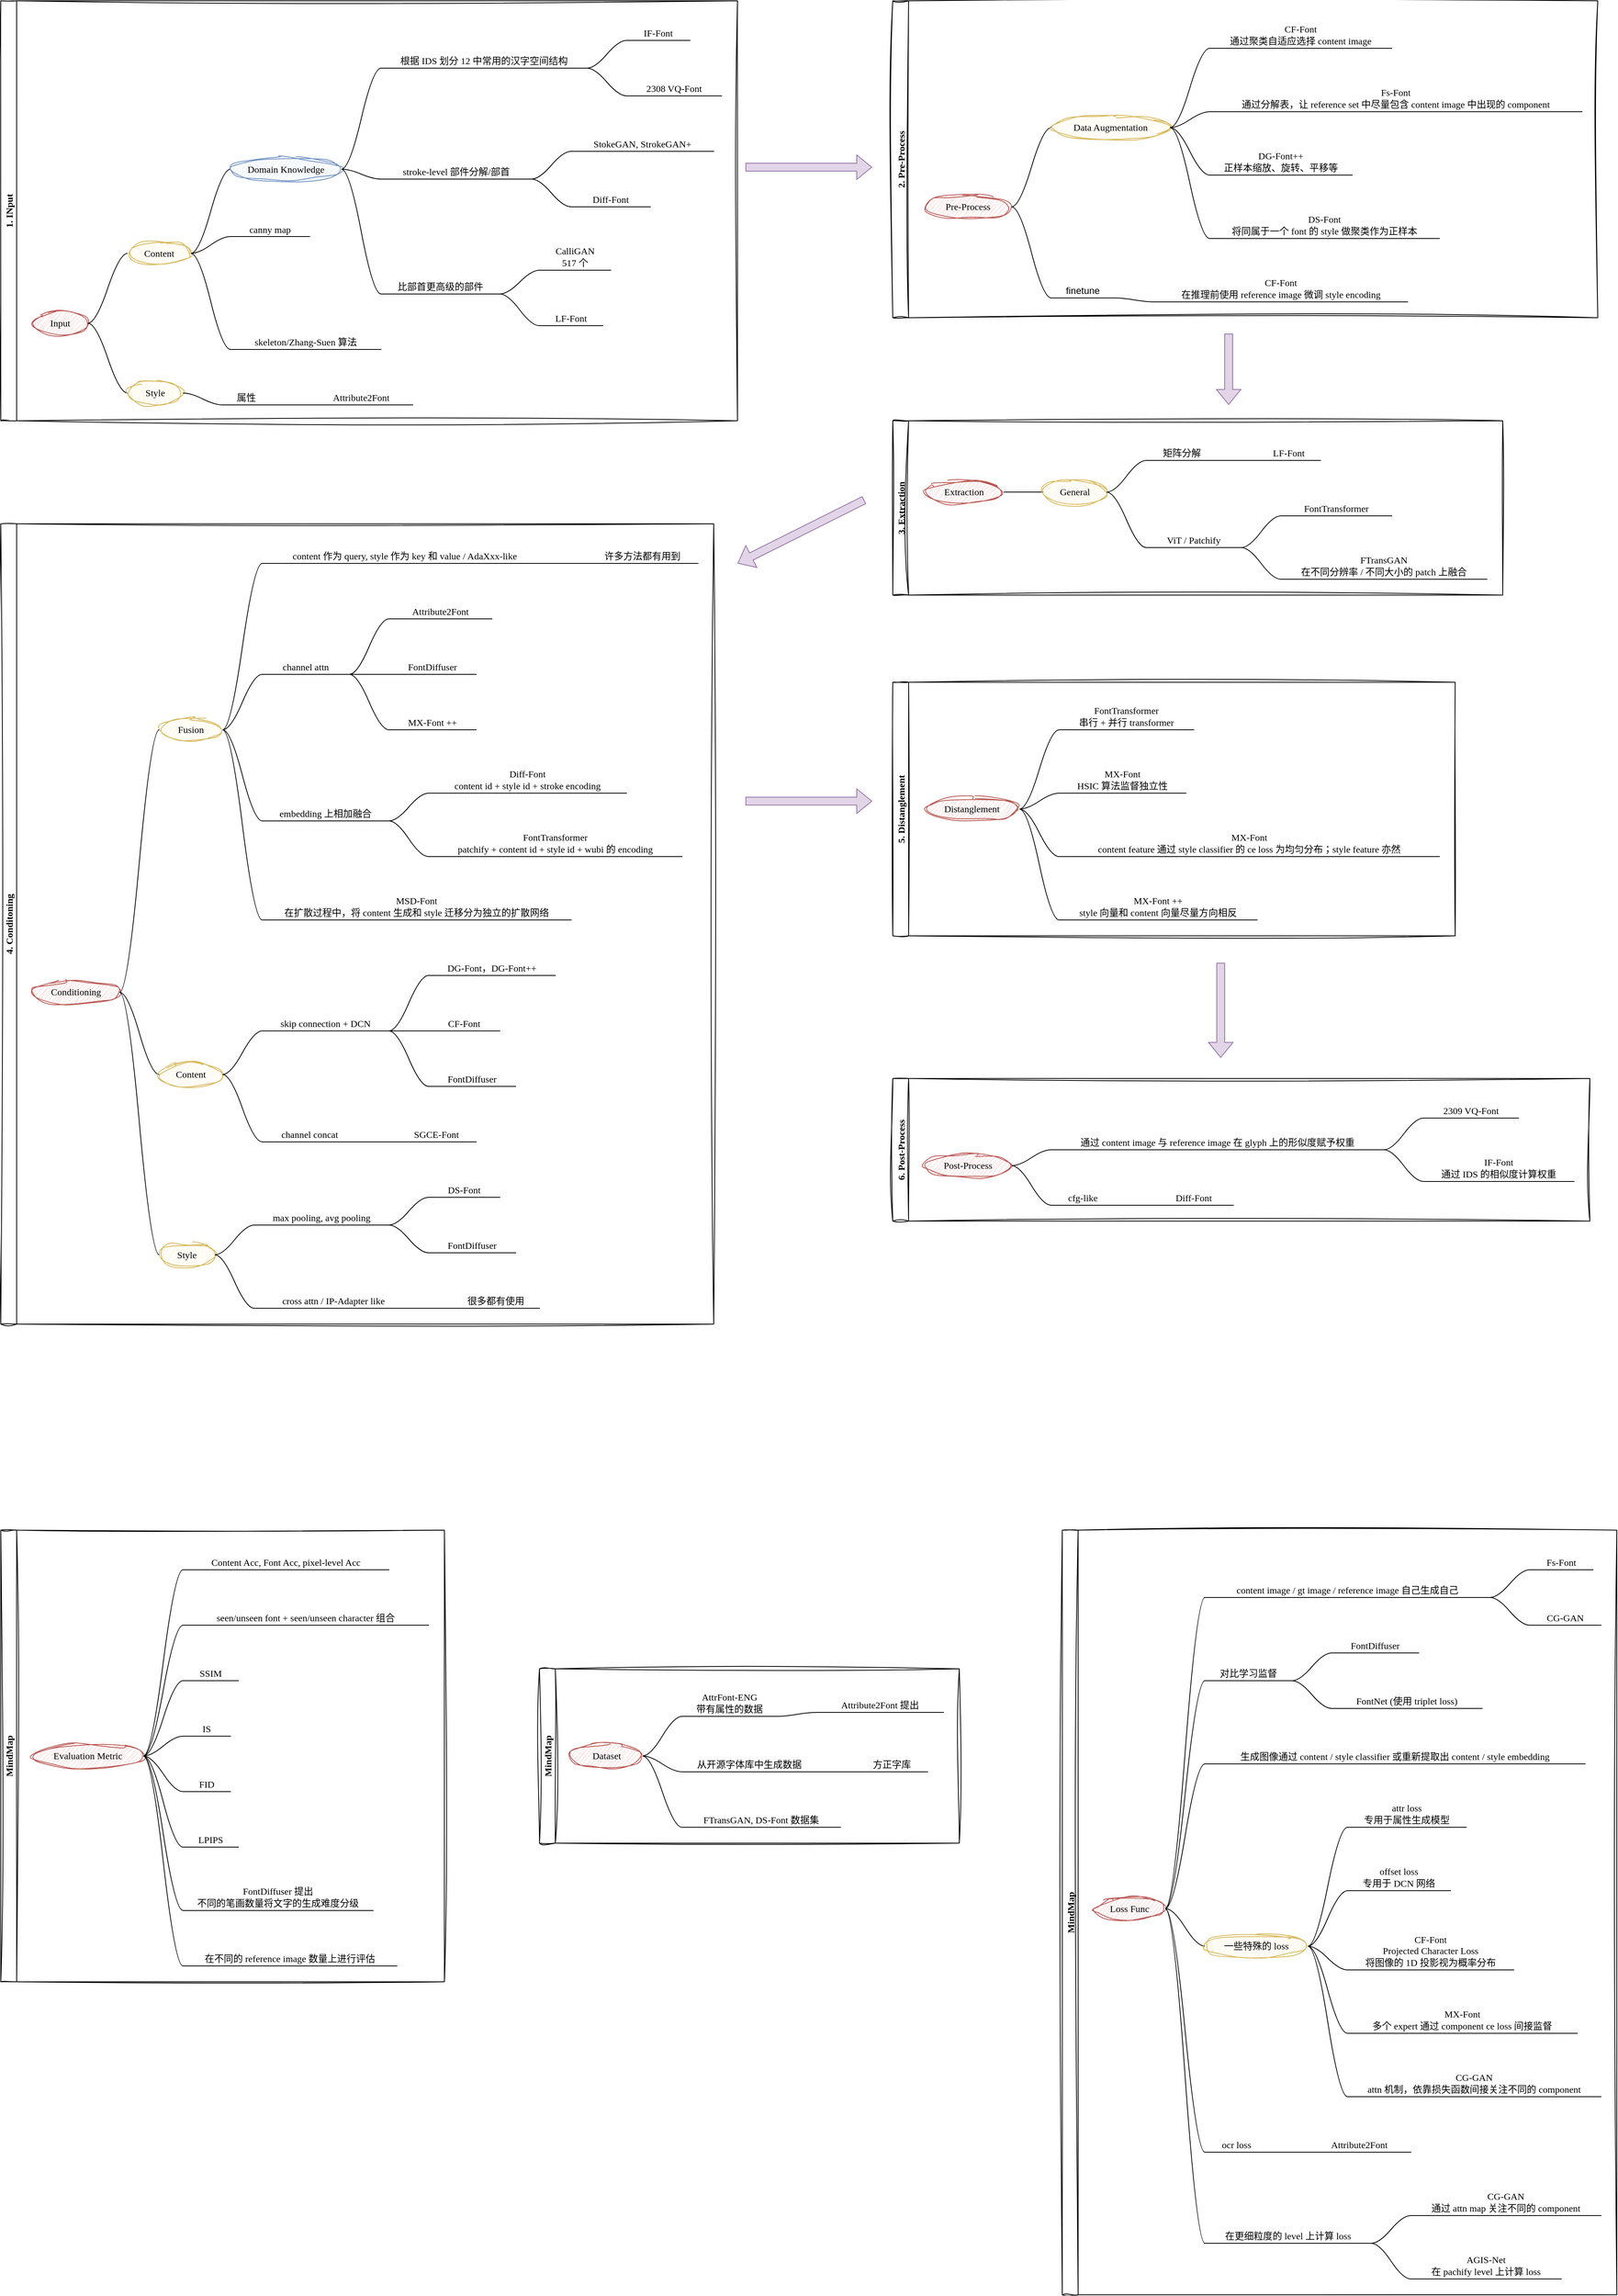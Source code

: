 <mxfile version="27.1.6">
  <diagram name="第 1 页" id="5Qlbk_8EjnfD3I49xbXd">
    <mxGraphModel dx="2977" dy="1626" grid="1" gridSize="10" guides="1" tooltips="1" connect="1" arrows="1" fold="1" page="1" pageScale="1" pageWidth="1169" pageHeight="827" math="0" shadow="0">
      <root>
        <mxCell id="0" />
        <mxCell id="1" parent="0" />
        <mxCell id="D6cP3bkCtLaL_WxXHLN0-1" value="1. INput" style="swimlane;startSize=20;horizontal=0;childLayout=treeLayout;horizontalTree=1;sortEdges=1;resizable=0;containerType=tree;fontSize=12;fontFamily=Comic Sans MS;sketch=1;curveFitting=1;jiggle=2;" parent="1" vertex="1">
          <mxGeometry x="330" y="440" width="930" height="530" as="geometry" />
        </mxCell>
        <mxCell id="D6cP3bkCtLaL_WxXHLN0-2" value="Input" style="whiteSpace=wrap;html=1;shape=ellipse;perimeter=ellipsePerimeter;newEdgeStyle={&quot;edgeStyle&quot;:&quot;entityRelationEdgeStyle&quot;,&quot;startArrow&quot;:&quot;none&quot;,&quot;endArrow&quot;:&quot;none&quot;,&quot;segment&quot;:10,&quot;curved&quot;:1,&quot;sourcePerimeterSpacing&quot;:0,&quot;targetPerimeterSpacing&quot;:0};treeFolding=1;treeMoving=1;fontFamily=Comic Sans MS;sketch=1;curveFitting=1;jiggle=2;fillColor=#f8cecc;strokeColor=#b85450;" parent="D6cP3bkCtLaL_WxXHLN0-1" vertex="1">
          <mxGeometry x="40" y="391.875" width="70" height="30" as="geometry" />
        </mxCell>
        <mxCell id="q-akzQOQ44o_kOeG1WCX-3" value="" style="edgeStyle=entityRelationEdgeStyle;rounded=0;orthogonalLoop=1;jettySize=auto;html=1;startArrow=none;endArrow=none;segment=10;curved=1;sourcePerimeterSpacing=0;targetPerimeterSpacing=0;fontFamily=Comic Sans MS;" parent="D6cP3bkCtLaL_WxXHLN0-1" source="D6cP3bkCtLaL_WxXHLN0-2" target="q-akzQOQ44o_kOeG1WCX-4" edge="1">
          <mxGeometry relative="1" as="geometry" />
        </mxCell>
        <mxCell id="q-akzQOQ44o_kOeG1WCX-4" value="Content" style="whiteSpace=wrap;html=1;shape=ellipse;perimeter=ellipsePerimeter;newEdgeStyle={&quot;edgeStyle&quot;:&quot;entityRelationEdgeStyle&quot;,&quot;startArrow&quot;:&quot;none&quot;,&quot;endArrow&quot;:&quot;none&quot;,&quot;segment&quot;:10,&quot;curved&quot;:1,&quot;sourcePerimeterSpacing&quot;:0,&quot;targetPerimeterSpacing&quot;:0};treeFolding=1;treeMoving=1;fontFamily=Comic Sans MS;sketch=1;curveFitting=1;jiggle=2;fillColor=#fff2cc;strokeColor=#d6b656;" parent="D6cP3bkCtLaL_WxXHLN0-1" vertex="1">
          <mxGeometry x="160" y="303.75" width="80" height="30" as="geometry" />
        </mxCell>
        <mxCell id="q-akzQOQ44o_kOeG1WCX-7" value="" style="edgeStyle=entityRelationEdgeStyle;rounded=0;orthogonalLoop=1;jettySize=auto;html=1;startArrow=none;endArrow=none;segment=10;curved=1;sourcePerimeterSpacing=0;targetPerimeterSpacing=0;fontFamily=Comic Sans MS;" parent="D6cP3bkCtLaL_WxXHLN0-1" source="q-akzQOQ44o_kOeG1WCX-4" target="q-akzQOQ44o_kOeG1WCX-8" edge="1">
          <mxGeometry relative="1" as="geometry">
            <mxPoint x="475" y="-1394.625" as="sourcePoint" />
          </mxGeometry>
        </mxCell>
        <mxCell id="q-akzQOQ44o_kOeG1WCX-8" value="Domain Knowledge" style="whiteSpace=wrap;html=1;shape=ellipse;perimeter=ellipsePerimeter;newEdgeStyle={&quot;edgeStyle&quot;:&quot;entityRelationEdgeStyle&quot;,&quot;startArrow&quot;:&quot;none&quot;,&quot;endArrow&quot;:&quot;none&quot;,&quot;segment&quot;:10,&quot;curved&quot;:1,&quot;sourcePerimeterSpacing&quot;:0,&quot;targetPerimeterSpacing&quot;:0};treeFolding=1;treeMoving=1;fontFamily=Comic Sans MS;sketch=1;curveFitting=1;jiggle=2;fillColor=#dae8fc;strokeColor=#6c8ebf;" parent="D6cP3bkCtLaL_WxXHLN0-1" vertex="1">
          <mxGeometry x="290" y="197.5" width="140" height="30" as="geometry" />
        </mxCell>
        <mxCell id="q-akzQOQ44o_kOeG1WCX-9" value="&lt;div style=&quot;&quot;&gt;根据 IDS 划分 12 中常用的汉字空间结构&lt;/div&gt;" style="whiteSpace=wrap;html=1;shape=partialRectangle;top=0;left=0;bottom=1;right=0;points=[[0,1],[1,1]];fillColor=none;align=center;verticalAlign=bottom;routingCenterY=0.5;snapToPoint=1;recursiveResize=0;autosize=1;treeFolding=1;treeMoving=1;newEdgeStyle={&quot;edgeStyle&quot;:&quot;entityRelationEdgeStyle&quot;,&quot;startArrow&quot;:&quot;none&quot;,&quot;endArrow&quot;:&quot;none&quot;,&quot;segment&quot;:10,&quot;curved&quot;:1,&quot;sourcePerimeterSpacing&quot;:0,&quot;targetPerimeterSpacing&quot;:0};fontFamily=Comic Sans MS;" parent="D6cP3bkCtLaL_WxXHLN0-1" vertex="1">
          <mxGeometry x="480" y="55" width="260" height="30" as="geometry" />
        </mxCell>
        <mxCell id="q-akzQOQ44o_kOeG1WCX-10" value="" style="edgeStyle=entityRelationEdgeStyle;startArrow=none;endArrow=none;segment=10;curved=1;sourcePerimeterSpacing=0;targetPerimeterSpacing=0;rounded=0;fontFamily=Comic Sans MS;" parent="D6cP3bkCtLaL_WxXHLN0-1" source="q-akzQOQ44o_kOeG1WCX-8" target="q-akzQOQ44o_kOeG1WCX-9" edge="1">
          <mxGeometry width="80" height="20" as="geometry" />
        </mxCell>
        <mxCell id="q-akzQOQ44o_kOeG1WCX-13" value="" style="edgeStyle=entityRelationEdgeStyle;startArrow=none;endArrow=none;segment=10;curved=1;sourcePerimeterSpacing=0;targetPerimeterSpacing=0;rounded=0;fontFamily=Comic Sans MS;" parent="D6cP3bkCtLaL_WxXHLN0-1" source="q-akzQOQ44o_kOeG1WCX-9" target="q-akzQOQ44o_kOeG1WCX-14" edge="1">
          <mxGeometry width="80" height="20" as="geometry">
            <mxPoint x="615" y="-1394.625" as="sourcePoint" />
          </mxGeometry>
        </mxCell>
        <mxCell id="q-akzQOQ44o_kOeG1WCX-14" value="&lt;div style=&quot;&quot;&gt;IF-Font&lt;/div&gt;" style="whiteSpace=wrap;html=1;shape=partialRectangle;top=0;left=0;bottom=1;right=0;points=[[0,1],[1,1]];fillColor=none;align=center;verticalAlign=bottom;routingCenterY=0.5;snapToPoint=1;recursiveResize=0;autosize=1;treeFolding=1;treeMoving=1;newEdgeStyle={&quot;edgeStyle&quot;:&quot;entityRelationEdgeStyle&quot;,&quot;startArrow&quot;:&quot;none&quot;,&quot;endArrow&quot;:&quot;none&quot;,&quot;segment&quot;:10,&quot;curved&quot;:1,&quot;sourcePerimeterSpacing&quot;:0,&quot;targetPerimeterSpacing&quot;:0};fontFamily=Comic Sans MS;" parent="D6cP3bkCtLaL_WxXHLN0-1" vertex="1">
          <mxGeometry x="790" y="20" width="80" height="30" as="geometry" />
        </mxCell>
        <mxCell id="q-akzQOQ44o_kOeG1WCX-19" value="" style="edgeStyle=entityRelationEdgeStyle;startArrow=none;endArrow=none;segment=10;curved=1;sourcePerimeterSpacing=0;targetPerimeterSpacing=0;rounded=0;fontFamily=Comic Sans MS;" parent="D6cP3bkCtLaL_WxXHLN0-1" source="q-akzQOQ44o_kOeG1WCX-8" target="q-akzQOQ44o_kOeG1WCX-20" edge="1">
          <mxGeometry width="80" height="20" as="geometry">
            <mxPoint x="615" y="-1364.625" as="sourcePoint" />
          </mxGeometry>
        </mxCell>
        <mxCell id="q-akzQOQ44o_kOeG1WCX-20" value="&lt;div style=&quot;&quot;&gt;&lt;div&gt;stroke-level 部件分解/部首&lt;/div&gt;&lt;/div&gt;" style="whiteSpace=wrap;html=1;shape=partialRectangle;top=0;left=0;bottom=1;right=0;points=[[0,1],[1,1]];fillColor=none;align=center;verticalAlign=bottom;routingCenterY=0.5;snapToPoint=1;recursiveResize=0;autosize=1;treeFolding=1;treeMoving=1;newEdgeStyle={&quot;edgeStyle&quot;:&quot;entityRelationEdgeStyle&quot;,&quot;startArrow&quot;:&quot;none&quot;,&quot;endArrow&quot;:&quot;none&quot;,&quot;segment&quot;:10,&quot;curved&quot;:1,&quot;sourcePerimeterSpacing&quot;:0,&quot;targetPerimeterSpacing&quot;:0};fontFamily=Comic Sans MS;" parent="D6cP3bkCtLaL_WxXHLN0-1" vertex="1">
          <mxGeometry x="480" y="195" width="190" height="30" as="geometry" />
        </mxCell>
        <mxCell id="q-akzQOQ44o_kOeG1WCX-41" value="" style="edgeStyle=entityRelationEdgeStyle;startArrow=none;endArrow=none;segment=10;curved=1;sourcePerimeterSpacing=0;targetPerimeterSpacing=0;rounded=0;fontFamily=Comic Sans MS;" parent="D6cP3bkCtLaL_WxXHLN0-1" source="q-akzQOQ44o_kOeG1WCX-8" target="q-akzQOQ44o_kOeG1WCX-42" edge="1">
          <mxGeometry width="80" height="20" as="geometry">
            <mxPoint x="640" y="-1269.625" as="sourcePoint" />
          </mxGeometry>
        </mxCell>
        <mxCell id="q-akzQOQ44o_kOeG1WCX-42" value="&lt;div style=&quot;&quot;&gt;&lt;div&gt;&lt;span style=&quot;background-color: transparent; color: light-dark(rgb(0, 0, 0), rgb(255, 255, 255));&quot;&gt;比部首更高级的部件&lt;/span&gt;&lt;/div&gt;&lt;/div&gt;" style="whiteSpace=wrap;html=1;shape=partialRectangle;top=0;left=0;bottom=1;right=0;points=[[0,1],[1,1]];fillColor=none;align=center;verticalAlign=bottom;routingCenterY=0.5;snapToPoint=1;recursiveResize=0;autosize=1;treeFolding=1;treeMoving=1;newEdgeStyle={&quot;edgeStyle&quot;:&quot;entityRelationEdgeStyle&quot;,&quot;startArrow&quot;:&quot;none&quot;,&quot;endArrow&quot;:&quot;none&quot;,&quot;segment&quot;:10,&quot;curved&quot;:1,&quot;sourcePerimeterSpacing&quot;:0,&quot;targetPerimeterSpacing&quot;:0};fontFamily=Comic Sans MS;" parent="D6cP3bkCtLaL_WxXHLN0-1" vertex="1">
          <mxGeometry x="480" y="340" width="150" height="30" as="geometry" />
        </mxCell>
        <mxCell id="q-akzQOQ44o_kOeG1WCX-43" value="" style="edgeStyle=entityRelationEdgeStyle;startArrow=none;endArrow=none;segment=10;curved=1;sourcePerimeterSpacing=0;targetPerimeterSpacing=0;rounded=0;fontFamily=Comic Sans MS;" parent="D6cP3bkCtLaL_WxXHLN0-1" source="q-akzQOQ44o_kOeG1WCX-20" target="q-akzQOQ44o_kOeG1WCX-44" edge="1">
          <mxGeometry width="80" height="20" as="geometry">
            <mxPoint x="640" y="-1189.625" as="sourcePoint" />
          </mxGeometry>
        </mxCell>
        <mxCell id="q-akzQOQ44o_kOeG1WCX-44" value="&lt;div style=&quot;&quot;&gt;StokeGAN,&amp;nbsp;&lt;span style=&quot;background-color: transparent; color: light-dark(rgb(0, 0, 0), rgb(255, 255, 255));&quot;&gt;StrokeGAN+&lt;/span&gt;&lt;/div&gt;" style="whiteSpace=wrap;html=1;shape=partialRectangle;top=0;left=0;bottom=1;right=0;points=[[0,1],[1,1]];fillColor=none;align=center;verticalAlign=bottom;routingCenterY=0.5;snapToPoint=1;recursiveResize=0;autosize=1;treeFolding=1;treeMoving=1;newEdgeStyle={&quot;edgeStyle&quot;:&quot;entityRelationEdgeStyle&quot;,&quot;startArrow&quot;:&quot;none&quot;,&quot;endArrow&quot;:&quot;none&quot;,&quot;segment&quot;:10,&quot;curved&quot;:1,&quot;sourcePerimeterSpacing&quot;:0,&quot;targetPerimeterSpacing&quot;:0};fontFamily=Comic Sans MS;" parent="D6cP3bkCtLaL_WxXHLN0-1" vertex="1">
          <mxGeometry x="720" y="160" width="180" height="30" as="geometry" />
        </mxCell>
        <mxCell id="q-akzQOQ44o_kOeG1WCX-45" value="" style="edgeStyle=entityRelationEdgeStyle;startArrow=none;endArrow=none;segment=10;curved=1;sourcePerimeterSpacing=0;targetPerimeterSpacing=0;rounded=0;fontFamily=Comic Sans MS;" parent="D6cP3bkCtLaL_WxXHLN0-1" source="q-akzQOQ44o_kOeG1WCX-9" target="q-akzQOQ44o_kOeG1WCX-46" edge="1">
          <mxGeometry width="80" height="20" as="geometry">
            <mxPoint x="950" y="-1254.625" as="sourcePoint" />
          </mxGeometry>
        </mxCell>
        <mxCell id="q-akzQOQ44o_kOeG1WCX-46" value="&lt;div style=&quot;&quot;&gt;2308 VQ-Font&lt;/div&gt;" style="whiteSpace=wrap;html=1;shape=partialRectangle;top=0;left=0;bottom=1;right=0;points=[[0,1],[1,1]];fillColor=none;align=center;verticalAlign=bottom;routingCenterY=0.5;snapToPoint=1;recursiveResize=0;autosize=1;treeFolding=1;treeMoving=1;newEdgeStyle={&quot;edgeStyle&quot;:&quot;entityRelationEdgeStyle&quot;,&quot;startArrow&quot;:&quot;none&quot;,&quot;endArrow&quot;:&quot;none&quot;,&quot;segment&quot;:10,&quot;curved&quot;:1,&quot;sourcePerimeterSpacing&quot;:0,&quot;targetPerimeterSpacing&quot;:0};fontFamily=Comic Sans MS;" parent="D6cP3bkCtLaL_WxXHLN0-1" vertex="1">
          <mxGeometry x="790" y="90" width="120" height="30" as="geometry" />
        </mxCell>
        <mxCell id="q-akzQOQ44o_kOeG1WCX-49" value="" style="edgeStyle=entityRelationEdgeStyle;startArrow=none;endArrow=none;segment=10;curved=1;sourcePerimeterSpacing=0;targetPerimeterSpacing=0;rounded=0;fontFamily=Comic Sans MS;" parent="D6cP3bkCtLaL_WxXHLN0-1" source="q-akzQOQ44o_kOeG1WCX-20" target="q-akzQOQ44o_kOeG1WCX-50" edge="1">
          <mxGeometry width="80" height="20" as="geometry">
            <mxPoint x="930" y="-864.625" as="sourcePoint" />
          </mxGeometry>
        </mxCell>
        <mxCell id="q-akzQOQ44o_kOeG1WCX-50" value="&lt;div style=&quot;&quot;&gt;Diff-Font&lt;/div&gt;" style="whiteSpace=wrap;html=1;shape=partialRectangle;top=0;left=0;bottom=1;right=0;points=[[0,1],[1,1]];fillColor=none;align=center;verticalAlign=bottom;routingCenterY=0.5;snapToPoint=1;recursiveResize=0;autosize=1;treeFolding=1;treeMoving=1;newEdgeStyle={&quot;edgeStyle&quot;:&quot;entityRelationEdgeStyle&quot;,&quot;startArrow&quot;:&quot;none&quot;,&quot;endArrow&quot;:&quot;none&quot;,&quot;segment&quot;:10,&quot;curved&quot;:1,&quot;sourcePerimeterSpacing&quot;:0,&quot;targetPerimeterSpacing&quot;:0};fontFamily=Comic Sans MS;" parent="D6cP3bkCtLaL_WxXHLN0-1" vertex="1">
          <mxGeometry x="720" y="230" width="100" height="30" as="geometry" />
        </mxCell>
        <mxCell id="q-akzQOQ44o_kOeG1WCX-51" value="" style="edgeStyle=entityRelationEdgeStyle;startArrow=none;endArrow=none;segment=10;curved=1;sourcePerimeterSpacing=0;targetPerimeterSpacing=0;rounded=0;fontFamily=Comic Sans MS;" parent="D6cP3bkCtLaL_WxXHLN0-1" source="q-akzQOQ44o_kOeG1WCX-42" target="q-akzQOQ44o_kOeG1WCX-52" edge="1">
          <mxGeometry width="80" height="20" as="geometry">
            <mxPoint x="640" y="-727.625" as="sourcePoint" />
          </mxGeometry>
        </mxCell>
        <mxCell id="q-akzQOQ44o_kOeG1WCX-52" value="&lt;div style=&quot;&quot;&gt;CalliGAN&lt;/div&gt;&lt;div style=&quot;&quot;&gt;517 个&lt;/div&gt;" style="whiteSpace=wrap;html=1;shape=partialRectangle;top=0;left=0;bottom=1;right=0;points=[[0,1],[1,1]];fillColor=none;align=center;verticalAlign=bottom;routingCenterY=0.5;snapToPoint=1;recursiveResize=0;autosize=1;treeFolding=1;treeMoving=1;newEdgeStyle={&quot;edgeStyle&quot;:&quot;entityRelationEdgeStyle&quot;,&quot;startArrow&quot;:&quot;none&quot;,&quot;endArrow&quot;:&quot;none&quot;,&quot;segment&quot;:10,&quot;curved&quot;:1,&quot;sourcePerimeterSpacing&quot;:0,&quot;targetPerimeterSpacing&quot;:0};fontFamily=Comic Sans MS;" parent="D6cP3bkCtLaL_WxXHLN0-1" vertex="1">
          <mxGeometry x="680" y="300" width="90" height="40" as="geometry" />
        </mxCell>
        <mxCell id="q-akzQOQ44o_kOeG1WCX-53" value="" style="edgeStyle=entityRelationEdgeStyle;startArrow=none;endArrow=none;segment=10;curved=1;sourcePerimeterSpacing=0;targetPerimeterSpacing=0;rounded=0;fontFamily=Comic Sans MS;" parent="D6cP3bkCtLaL_WxXHLN0-1" source="q-akzQOQ44o_kOeG1WCX-42" target="q-akzQOQ44o_kOeG1WCX-54" edge="1">
          <mxGeometry width="80" height="20" as="geometry">
            <mxPoint x="840" y="-585.625" as="sourcePoint" />
          </mxGeometry>
        </mxCell>
        <mxCell id="q-akzQOQ44o_kOeG1WCX-54" value="&lt;div style=&quot;&quot;&gt;LF-Font&lt;/div&gt;" style="whiteSpace=wrap;html=1;shape=partialRectangle;top=0;left=0;bottom=1;right=0;points=[[0,1],[1,1]];fillColor=none;align=center;verticalAlign=bottom;routingCenterY=0.5;snapToPoint=1;recursiveResize=0;autosize=1;treeFolding=1;treeMoving=1;newEdgeStyle={&quot;edgeStyle&quot;:&quot;entityRelationEdgeStyle&quot;,&quot;startArrow&quot;:&quot;none&quot;,&quot;endArrow&quot;:&quot;none&quot;,&quot;segment&quot;:10,&quot;curved&quot;:1,&quot;sourcePerimeterSpacing&quot;:0,&quot;targetPerimeterSpacing&quot;:0};fontFamily=Comic Sans MS;" parent="D6cP3bkCtLaL_WxXHLN0-1" vertex="1">
          <mxGeometry x="680" y="380" width="80" height="30" as="geometry" />
        </mxCell>
        <mxCell id="q-akzQOQ44o_kOeG1WCX-57" value="canny map" style="whiteSpace=wrap;html=1;shape=partialRectangle;top=0;left=0;bottom=1;right=0;points=[[0,1],[1,1]];fillColor=none;align=center;verticalAlign=bottom;routingCenterY=0.5;snapToPoint=1;recursiveResize=0;autosize=1;treeFolding=1;treeMoving=1;newEdgeStyle={&quot;edgeStyle&quot;:&quot;entityRelationEdgeStyle&quot;,&quot;startArrow&quot;:&quot;none&quot;,&quot;endArrow&quot;:&quot;none&quot;,&quot;segment&quot;:10,&quot;curved&quot;:1,&quot;sourcePerimeterSpacing&quot;:0,&quot;targetPerimeterSpacing&quot;:0};fontFamily=Comic Sans MS;" parent="D6cP3bkCtLaL_WxXHLN0-1" vertex="1">
          <mxGeometry x="290" y="267.5" width="100" height="30" as="geometry" />
        </mxCell>
        <mxCell id="q-akzQOQ44o_kOeG1WCX-58" value="" style="edgeStyle=entityRelationEdgeStyle;startArrow=none;endArrow=none;segment=10;curved=1;sourcePerimeterSpacing=0;targetPerimeterSpacing=0;rounded=0;fontFamily=Comic Sans MS;" parent="D6cP3bkCtLaL_WxXHLN0-1" source="q-akzQOQ44o_kOeG1WCX-4" target="q-akzQOQ44o_kOeG1WCX-57" edge="1">
          <mxGeometry width="80" height="20" as="geometry" />
        </mxCell>
        <mxCell id="q-akzQOQ44o_kOeG1WCX-61" value="" style="edgeStyle=entityRelationEdgeStyle;startArrow=none;endArrow=none;segment=10;curved=1;sourcePerimeterSpacing=0;targetPerimeterSpacing=0;rounded=0;fontFamily=Comic Sans MS;" parent="D6cP3bkCtLaL_WxXHLN0-1" source="q-akzQOQ44o_kOeG1WCX-4" target="q-akzQOQ44o_kOeG1WCX-62" edge="1">
          <mxGeometry width="80" height="20" as="geometry">
            <mxPoint x="470" y="-216.625" as="sourcePoint" />
          </mxGeometry>
        </mxCell>
        <mxCell id="q-akzQOQ44o_kOeG1WCX-62" value="skeleton/&lt;span style=&quot;background-color: transparent; color: light-dark(rgb(0, 0, 0), rgb(255, 255, 255));&quot;&gt;Zhang-Suen 算法&lt;/span&gt;" style="whiteSpace=wrap;html=1;shape=partialRectangle;top=0;left=0;bottom=1;right=0;points=[[0,1],[1,1]];fillColor=none;align=center;verticalAlign=bottom;routingCenterY=0.5;snapToPoint=1;recursiveResize=0;autosize=1;treeFolding=1;treeMoving=1;newEdgeStyle={&quot;edgeStyle&quot;:&quot;entityRelationEdgeStyle&quot;,&quot;startArrow&quot;:&quot;none&quot;,&quot;endArrow&quot;:&quot;none&quot;,&quot;segment&quot;:10,&quot;curved&quot;:1,&quot;sourcePerimeterSpacing&quot;:0,&quot;targetPerimeterSpacing&quot;:0};fontFamily=Comic Sans MS;" parent="D6cP3bkCtLaL_WxXHLN0-1" vertex="1">
          <mxGeometry x="290" y="410" width="190" height="30" as="geometry" />
        </mxCell>
        <mxCell id="q-akzQOQ44o_kOeG1WCX-147" value="" style="edgeStyle=entityRelationEdgeStyle;rounded=0;orthogonalLoop=1;jettySize=auto;html=1;startArrow=none;endArrow=none;segment=10;curved=1;sourcePerimeterSpacing=0;targetPerimeterSpacing=0;fontFamily=Comic Sans MS;" parent="D6cP3bkCtLaL_WxXHLN0-1" source="D6cP3bkCtLaL_WxXHLN0-2" target="q-akzQOQ44o_kOeG1WCX-148" edge="1">
          <mxGeometry relative="1" as="geometry">
            <mxPoint x="380" y="425.875" as="sourcePoint" />
          </mxGeometry>
        </mxCell>
        <mxCell id="q-akzQOQ44o_kOeG1WCX-148" value="Style" style="whiteSpace=wrap;html=1;shape=ellipse;perimeter=ellipsePerimeter;newEdgeStyle={&quot;edgeStyle&quot;:&quot;entityRelationEdgeStyle&quot;,&quot;startArrow&quot;:&quot;none&quot;,&quot;endArrow&quot;:&quot;none&quot;,&quot;segment&quot;:10,&quot;curved&quot;:1,&quot;sourcePerimeterSpacing&quot;:0,&quot;targetPerimeterSpacing&quot;:0};treeFolding=1;treeMoving=1;fontFamily=Comic Sans MS;sketch=1;curveFitting=1;jiggle=2;fillColor=#fff2cc;strokeColor=#d6b656;" parent="D6cP3bkCtLaL_WxXHLN0-1" vertex="1">
          <mxGeometry x="160" y="480" width="70" height="30" as="geometry" />
        </mxCell>
        <mxCell id="q-akzQOQ44o_kOeG1WCX-149" value="属性" style="whiteSpace=wrap;html=1;shape=partialRectangle;top=0;left=0;bottom=1;right=0;points=[[0,1],[1,1]];fillColor=none;align=center;verticalAlign=bottom;routingCenterY=0.5;snapToPoint=1;recursiveResize=0;autosize=1;treeFolding=1;treeMoving=1;newEdgeStyle={&quot;edgeStyle&quot;:&quot;entityRelationEdgeStyle&quot;,&quot;startArrow&quot;:&quot;none&quot;,&quot;endArrow&quot;:&quot;none&quot;,&quot;segment&quot;:10,&quot;curved&quot;:1,&quot;sourcePerimeterSpacing&quot;:0,&quot;targetPerimeterSpacing&quot;:0};fontFamily=Comic Sans MS;" parent="D6cP3bkCtLaL_WxXHLN0-1" vertex="1">
          <mxGeometry x="280" y="480" width="60" height="30" as="geometry" />
        </mxCell>
        <mxCell id="q-akzQOQ44o_kOeG1WCX-150" value="" style="edgeStyle=entityRelationEdgeStyle;startArrow=none;endArrow=none;segment=10;curved=1;sourcePerimeterSpacing=0;targetPerimeterSpacing=0;rounded=0;fontFamily=Comic Sans MS;" parent="D6cP3bkCtLaL_WxXHLN0-1" source="q-akzQOQ44o_kOeG1WCX-148" target="q-akzQOQ44o_kOeG1WCX-149" edge="1">
          <mxGeometry x="50" y="84" width="80" height="20" as="geometry" />
        </mxCell>
        <mxCell id="q-akzQOQ44o_kOeG1WCX-151" value="" style="edgeStyle=entityRelationEdgeStyle;startArrow=none;endArrow=none;segment=10;curved=1;sourcePerimeterSpacing=0;targetPerimeterSpacing=0;rounded=0;fontFamily=Comic Sans MS;" parent="D6cP3bkCtLaL_WxXHLN0-1" source="q-akzQOQ44o_kOeG1WCX-149" target="q-akzQOQ44o_kOeG1WCX-152" edge="1">
          <mxGeometry x="50" y="84" width="80" height="20" as="geometry">
            <mxPoint x="510" y="875" as="sourcePoint" />
          </mxGeometry>
        </mxCell>
        <mxCell id="q-akzQOQ44o_kOeG1WCX-152" value="&lt;span style=&quot;&quot;&gt;Attribute2Font&lt;/span&gt;" style="whiteSpace=wrap;html=1;shape=partialRectangle;top=0;left=0;bottom=1;right=0;points=[[0,1],[1,1]];fillColor=none;align=center;verticalAlign=bottom;routingCenterY=0.5;snapToPoint=1;recursiveResize=0;autosize=1;treeFolding=1;treeMoving=1;newEdgeStyle={&quot;edgeStyle&quot;:&quot;entityRelationEdgeStyle&quot;,&quot;startArrow&quot;:&quot;none&quot;,&quot;endArrow&quot;:&quot;none&quot;,&quot;segment&quot;:10,&quot;curved&quot;:1,&quot;sourcePerimeterSpacing&quot;:0,&quot;targetPerimeterSpacing&quot;:0};fontFamily=Comic Sans MS;" parent="D6cP3bkCtLaL_WxXHLN0-1" vertex="1">
          <mxGeometry x="390" y="480" width="130" height="30" as="geometry" />
        </mxCell>
        <mxCell id="q-akzQOQ44o_kOeG1WCX-21" value="2. Pre-Process" style="swimlane;startSize=20;horizontal=0;childLayout=treeLayout;horizontalTree=1;sortEdges=1;resizable=0;containerType=tree;fontSize=12;fontFamily=Comic Sans MS;sketch=1;curveFitting=1;jiggle=2;" parent="1" vertex="1">
          <mxGeometry x="1456" y="440" width="890" height="400" as="geometry" />
        </mxCell>
        <mxCell id="q-akzQOQ44o_kOeG1WCX-22" value="Pre-Process" style="whiteSpace=wrap;html=1;shape=ellipse;perimeter=ellipsePerimeter;newEdgeStyle={&quot;edgeStyle&quot;:&quot;entityRelationEdgeStyle&quot;,&quot;startArrow&quot;:&quot;none&quot;,&quot;endArrow&quot;:&quot;none&quot;,&quot;segment&quot;:10,&quot;curved&quot;:1,&quot;sourcePerimeterSpacing&quot;:0,&quot;targetPerimeterSpacing&quot;:0};treeFolding=1;treeMoving=1;fontFamily=Comic Sans MS;sketch=1;curveFitting=1;jiggle=2;fillColor=#f8cecc;strokeColor=#b85450;" parent="q-akzQOQ44o_kOeG1WCX-21" vertex="1">
          <mxGeometry x="40" y="245" width="110" height="30" as="geometry" />
        </mxCell>
        <mxCell id="q-akzQOQ44o_kOeG1WCX-23" value="" style="edgeStyle=entityRelationEdgeStyle;rounded=0;orthogonalLoop=1;jettySize=auto;html=1;startArrow=none;endArrow=none;segment=10;curved=1;sourcePerimeterSpacing=0;targetPerimeterSpacing=0;fontFamily=Comic Sans MS;" parent="q-akzQOQ44o_kOeG1WCX-21" source="q-akzQOQ44o_kOeG1WCX-22" target="q-akzQOQ44o_kOeG1WCX-24" edge="1">
          <mxGeometry relative="1" as="geometry" />
        </mxCell>
        <mxCell id="q-akzQOQ44o_kOeG1WCX-24" value="Data Augmentation" style="whiteSpace=wrap;html=1;shape=ellipse;perimeter=ellipsePerimeter;newEdgeStyle={&quot;edgeStyle&quot;:&quot;entityRelationEdgeStyle&quot;,&quot;startArrow&quot;:&quot;none&quot;,&quot;endArrow&quot;:&quot;none&quot;,&quot;segment&quot;:10,&quot;curved&quot;:1,&quot;sourcePerimeterSpacing&quot;:0,&quot;targetPerimeterSpacing&quot;:0};treeFolding=1;treeMoving=1;fontFamily=Comic Sans MS;sketch=1;curveFitting=1;jiggle=2;fillColor=#fff2cc;strokeColor=#d6b656;" parent="q-akzQOQ44o_kOeG1WCX-21" vertex="1">
          <mxGeometry x="200" y="145" width="150" height="30" as="geometry" />
        </mxCell>
        <mxCell id="q-akzQOQ44o_kOeG1WCX-37" value="CF-Font&lt;br&gt;&lt;div&gt;&lt;span style=&quot;&quot;&gt;通过聚类自适应选择 content image&lt;/span&gt;&lt;/div&gt;" style="whiteSpace=wrap;html=1;shape=partialRectangle;top=0;left=0;bottom=1;right=0;points=[[0,1],[1,1]];fillColor=none;align=center;verticalAlign=bottom;routingCenterY=0.5;snapToPoint=1;recursiveResize=0;autosize=1;treeFolding=1;treeMoving=1;newEdgeStyle={&quot;edgeStyle&quot;:&quot;entityRelationEdgeStyle&quot;,&quot;startArrow&quot;:&quot;none&quot;,&quot;endArrow&quot;:&quot;none&quot;,&quot;segment&quot;:10,&quot;curved&quot;:1,&quot;sourcePerimeterSpacing&quot;:0,&quot;targetPerimeterSpacing&quot;:0};fontFamily=Comic Sans MS;" parent="q-akzQOQ44o_kOeG1WCX-21" vertex="1">
          <mxGeometry x="400" y="20" width="230" height="40" as="geometry" />
        </mxCell>
        <mxCell id="q-akzQOQ44o_kOeG1WCX-38" value="" style="edgeStyle=entityRelationEdgeStyle;startArrow=none;endArrow=none;segment=10;curved=1;sourcePerimeterSpacing=0;targetPerimeterSpacing=0;rounded=0;fontFamily=Comic Sans MS;" parent="q-akzQOQ44o_kOeG1WCX-21" source="q-akzQOQ44o_kOeG1WCX-24" target="q-akzQOQ44o_kOeG1WCX-37" edge="1">
          <mxGeometry width="80" height="20" as="geometry" />
        </mxCell>
        <mxCell id="q-akzQOQ44o_kOeG1WCX-55" value="" style="edgeStyle=entityRelationEdgeStyle;startArrow=none;endArrow=none;segment=10;curved=1;sourcePerimeterSpacing=0;targetPerimeterSpacing=0;rounded=0;fontFamily=Comic Sans MS;" parent="q-akzQOQ44o_kOeG1WCX-21" source="q-akzQOQ44o_kOeG1WCX-24" target="q-akzQOQ44o_kOeG1WCX-56" edge="1">
          <mxGeometry width="80" height="20" as="geometry">
            <mxPoint x="590" y="340" as="sourcePoint" />
          </mxGeometry>
        </mxCell>
        <mxCell id="q-akzQOQ44o_kOeG1WCX-56" value="Fs-Font&lt;div&gt;通过分解表，让 reference set 中尽量包含 content image 中出现的 component&lt;/div&gt;" style="whiteSpace=wrap;html=1;shape=partialRectangle;top=0;left=0;bottom=1;right=0;points=[[0,1],[1,1]];fillColor=none;align=center;verticalAlign=bottom;routingCenterY=0.5;snapToPoint=1;recursiveResize=0;autosize=1;treeFolding=1;treeMoving=1;newEdgeStyle={&quot;edgeStyle&quot;:&quot;entityRelationEdgeStyle&quot;,&quot;startArrow&quot;:&quot;none&quot;,&quot;endArrow&quot;:&quot;none&quot;,&quot;segment&quot;:10,&quot;curved&quot;:1,&quot;sourcePerimeterSpacing&quot;:0,&quot;targetPerimeterSpacing&quot;:0};fontFamily=Comic Sans MS;" parent="q-akzQOQ44o_kOeG1WCX-21" vertex="1">
          <mxGeometry x="400" y="100" width="470" height="40" as="geometry" />
        </mxCell>
        <mxCell id="q-akzQOQ44o_kOeG1WCX-251" value="finetune" style="whiteSpace=wrap;html=1;shape=partialRectangle;top=0;left=0;bottom=1;right=0;points=[[0,1],[1,1]];fillColor=none;align=center;verticalAlign=bottom;routingCenterY=0.5;snapToPoint=1;recursiveResize=0;autosize=1;treeFolding=1;treeMoving=1;newEdgeStyle={&quot;edgeStyle&quot;:&quot;entityRelationEdgeStyle&quot;,&quot;startArrow&quot;:&quot;none&quot;,&quot;endArrow&quot;:&quot;none&quot;,&quot;segment&quot;:10,&quot;curved&quot;:1,&quot;sourcePerimeterSpacing&quot;:0,&quot;targetPerimeterSpacing&quot;:0};" parent="q-akzQOQ44o_kOeG1WCX-21" vertex="1">
          <mxGeometry x="200" y="345" width="80" height="30" as="geometry" />
        </mxCell>
        <mxCell id="q-akzQOQ44o_kOeG1WCX-252" value="" style="edgeStyle=entityRelationEdgeStyle;startArrow=none;endArrow=none;segment=10;curved=1;sourcePerimeterSpacing=0;targetPerimeterSpacing=0;rounded=0;" parent="q-akzQOQ44o_kOeG1WCX-21" source="q-akzQOQ44o_kOeG1WCX-22" target="q-akzQOQ44o_kOeG1WCX-251" edge="1">
          <mxGeometry x="-1070" y="-295" width="80" height="20" as="geometry" />
        </mxCell>
        <mxCell id="q-akzQOQ44o_kOeG1WCX-253" value="" style="edgeStyle=entityRelationEdgeStyle;startArrow=none;endArrow=none;segment=10;curved=1;sourcePerimeterSpacing=0;targetPerimeterSpacing=0;rounded=0;" parent="q-akzQOQ44o_kOeG1WCX-21" source="q-akzQOQ44o_kOeG1WCX-251" target="q-akzQOQ44o_kOeG1WCX-254" edge="1">
          <mxGeometry x="-1070" y="-295" width="80" height="20" as="geometry">
            <mxPoint x="1450" y="70" as="sourcePoint" />
          </mxGeometry>
        </mxCell>
        <mxCell id="q-akzQOQ44o_kOeG1WCX-254" value="&lt;div style=&quot;font-family: &amp;quot;Comic Sans MS&amp;quot;;&quot;&gt;CF-Font&lt;/div&gt;&lt;span style=&quot;font-family: &amp;quot;Comic Sans MS&amp;quot;;&quot;&gt;在推理前使用 reference image 微调 style encoding&lt;/span&gt;" style="whiteSpace=wrap;html=1;shape=partialRectangle;top=0;left=0;bottom=1;right=0;points=[[0,1],[1,1]];fillColor=none;align=center;verticalAlign=bottom;routingCenterY=0.5;snapToPoint=1;recursiveResize=0;autosize=1;treeFolding=1;treeMoving=1;newEdgeStyle={&quot;edgeStyle&quot;:&quot;entityRelationEdgeStyle&quot;,&quot;startArrow&quot;:&quot;none&quot;,&quot;endArrow&quot;:&quot;none&quot;,&quot;segment&quot;:10,&quot;curved&quot;:1,&quot;sourcePerimeterSpacing&quot;:0,&quot;targetPerimeterSpacing&quot;:0};" parent="q-akzQOQ44o_kOeG1WCX-21" vertex="1">
          <mxGeometry x="330" y="340" width="320" height="40" as="geometry" />
        </mxCell>
        <mxCell id="q-akzQOQ44o_kOeG1WCX-370" value="" style="edgeStyle=entityRelationEdgeStyle;startArrow=none;endArrow=none;segment=10;curved=1;sourcePerimeterSpacing=0;targetPerimeterSpacing=0;rounded=0;fontFamily=Comic Sans MS;" parent="q-akzQOQ44o_kOeG1WCX-21" source="q-akzQOQ44o_kOeG1WCX-24" target="q-akzQOQ44o_kOeG1WCX-371" edge="1">
          <mxGeometry width="80" height="20" as="geometry">
            <mxPoint x="1670" y="167.5" as="sourcePoint" />
          </mxGeometry>
        </mxCell>
        <mxCell id="q-akzQOQ44o_kOeG1WCX-371" value="DG-Font++&lt;div&gt;正样本缩放、旋转、平移等&lt;/div&gt;" style="whiteSpace=wrap;html=1;shape=partialRectangle;top=0;left=0;bottom=1;right=0;points=[[0,1],[1,1]];fillColor=none;align=center;verticalAlign=bottom;routingCenterY=0.5;snapToPoint=1;recursiveResize=0;autosize=1;treeFolding=1;treeMoving=1;newEdgeStyle={&quot;edgeStyle&quot;:&quot;entityRelationEdgeStyle&quot;,&quot;startArrow&quot;:&quot;none&quot;,&quot;endArrow&quot;:&quot;none&quot;,&quot;segment&quot;:10,&quot;curved&quot;:1,&quot;sourcePerimeterSpacing&quot;:0,&quot;targetPerimeterSpacing&quot;:0};fontFamily=Comic Sans MS;" parent="q-akzQOQ44o_kOeG1WCX-21" vertex="1">
          <mxGeometry x="400" y="180" width="180" height="40" as="geometry" />
        </mxCell>
        <mxCell id="q-akzQOQ44o_kOeG1WCX-372" value="" style="edgeStyle=entityRelationEdgeStyle;startArrow=none;endArrow=none;segment=10;curved=1;sourcePerimeterSpacing=0;targetPerimeterSpacing=0;rounded=0;fontFamily=Comic Sans MS;" parent="q-akzQOQ44o_kOeG1WCX-21" source="q-akzQOQ44o_kOeG1WCX-24" target="q-akzQOQ44o_kOeG1WCX-373" edge="1">
          <mxGeometry width="80" height="20" as="geometry">
            <mxPoint x="1670" y="215" as="sourcePoint" />
          </mxGeometry>
        </mxCell>
        <mxCell id="q-akzQOQ44o_kOeG1WCX-373" value="DS-Font&lt;div&gt;将同属于一个 font 的 style 做聚类作为正样本&lt;/div&gt;" style="whiteSpace=wrap;html=1;shape=partialRectangle;top=0;left=0;bottom=1;right=0;points=[[0,1],[1,1]];fillColor=none;align=center;verticalAlign=bottom;routingCenterY=0.5;snapToPoint=1;recursiveResize=0;autosize=1;treeFolding=1;treeMoving=1;newEdgeStyle={&quot;edgeStyle&quot;:&quot;entityRelationEdgeStyle&quot;,&quot;startArrow&quot;:&quot;none&quot;,&quot;endArrow&quot;:&quot;none&quot;,&quot;segment&quot;:10,&quot;curved&quot;:1,&quot;sourcePerimeterSpacing&quot;:0,&quot;targetPerimeterSpacing&quot;:0};fontFamily=Comic Sans MS;" parent="q-akzQOQ44o_kOeG1WCX-21" vertex="1">
          <mxGeometry x="400" y="260" width="290" height="40" as="geometry" />
        </mxCell>
        <mxCell id="q-akzQOQ44o_kOeG1WCX-65" value="3. Extraction" style="swimlane;startSize=20;horizontal=0;childLayout=treeLayout;horizontalTree=1;sortEdges=1;resizable=0;containerType=tree;fontSize=12;fontFamily=Comic Sans MS;sketch=1;curveFitting=1;jiggle=2;" parent="1" vertex="1">
          <mxGeometry x="1456" y="970" width="770" height="220" as="geometry" />
        </mxCell>
        <mxCell id="q-akzQOQ44o_kOeG1WCX-66" value="Extraction" style="whiteSpace=wrap;html=1;shape=ellipse;perimeter=ellipsePerimeter;newEdgeStyle={&quot;edgeStyle&quot;:&quot;entityRelationEdgeStyle&quot;,&quot;startArrow&quot;:&quot;none&quot;,&quot;endArrow&quot;:&quot;none&quot;,&quot;segment&quot;:10,&quot;curved&quot;:1,&quot;sourcePerimeterSpacing&quot;:0,&quot;targetPerimeterSpacing&quot;:0};treeFolding=1;treeMoving=1;fontFamily=Comic Sans MS;sketch=1;curveFitting=1;jiggle=2;fillColor=#f8cecc;strokeColor=#b85450;" parent="q-akzQOQ44o_kOeG1WCX-65" vertex="1">
          <mxGeometry x="40" y="75" width="100" height="30" as="geometry" />
        </mxCell>
        <mxCell id="q-akzQOQ44o_kOeG1WCX-93" value="" style="edgeStyle=entityRelationEdgeStyle;rounded=0;orthogonalLoop=1;jettySize=auto;html=1;startArrow=none;endArrow=none;segment=10;curved=1;sourcePerimeterSpacing=0;targetPerimeterSpacing=0;fontFamily=Comic Sans MS;" parent="q-akzQOQ44o_kOeG1WCX-65" source="q-akzQOQ44o_kOeG1WCX-66" target="q-akzQOQ44o_kOeG1WCX-94" edge="1">
          <mxGeometry relative="1" as="geometry" />
        </mxCell>
        <mxCell id="q-akzQOQ44o_kOeG1WCX-94" value="General" style="whiteSpace=wrap;html=1;shape=ellipse;perimeter=ellipsePerimeter;newEdgeStyle={&quot;edgeStyle&quot;:&quot;entityRelationEdgeStyle&quot;,&quot;startArrow&quot;:&quot;none&quot;,&quot;endArrow&quot;:&quot;none&quot;,&quot;segment&quot;:10,&quot;curved&quot;:1,&quot;sourcePerimeterSpacing&quot;:0,&quot;targetPerimeterSpacing&quot;:0};treeFolding=1;treeMoving=1;fontFamily=Comic Sans MS;sketch=1;curveFitting=1;jiggle=2;fillColor=#fff2cc;strokeColor=#d6b656;" parent="q-akzQOQ44o_kOeG1WCX-65" vertex="1">
          <mxGeometry x="190" y="75" width="80" height="30" as="geometry" />
        </mxCell>
        <mxCell id="q-akzQOQ44o_kOeG1WCX-101" value="矩阵分解" style="whiteSpace=wrap;html=1;shape=partialRectangle;top=0;left=0;bottom=1;right=0;points=[[0,1],[1,1]];fillColor=none;align=center;verticalAlign=bottom;routingCenterY=0.5;snapToPoint=1;recursiveResize=0;autosize=1;treeFolding=1;treeMoving=1;newEdgeStyle={&quot;edgeStyle&quot;:&quot;entityRelationEdgeStyle&quot;,&quot;startArrow&quot;:&quot;none&quot;,&quot;endArrow&quot;:&quot;none&quot;,&quot;segment&quot;:10,&quot;curved&quot;:1,&quot;sourcePerimeterSpacing&quot;:0,&quot;targetPerimeterSpacing&quot;:0};fontFamily=Comic Sans MS;" parent="q-akzQOQ44o_kOeG1WCX-65" vertex="1">
          <mxGeometry x="320" y="20" width="90" height="30" as="geometry" />
        </mxCell>
        <mxCell id="q-akzQOQ44o_kOeG1WCX-102" value="" style="edgeStyle=entityRelationEdgeStyle;startArrow=none;endArrow=none;segment=10;curved=1;sourcePerimeterSpacing=0;targetPerimeterSpacing=0;rounded=0;fontFamily=Comic Sans MS;" parent="q-akzQOQ44o_kOeG1WCX-65" source="q-akzQOQ44o_kOeG1WCX-94" target="q-akzQOQ44o_kOeG1WCX-101" edge="1">
          <mxGeometry width="80" height="20" as="geometry" />
        </mxCell>
        <mxCell id="q-akzQOQ44o_kOeG1WCX-103" value="" style="edgeStyle=entityRelationEdgeStyle;startArrow=none;endArrow=none;segment=10;curved=1;sourcePerimeterSpacing=0;targetPerimeterSpacing=0;rounded=0;fontFamily=Comic Sans MS;" parent="q-akzQOQ44o_kOeG1WCX-65" source="q-akzQOQ44o_kOeG1WCX-101" target="q-akzQOQ44o_kOeG1WCX-104" edge="1">
          <mxGeometry width="80" height="20" as="geometry">
            <mxPoint x="520" y="975" as="sourcePoint" />
          </mxGeometry>
        </mxCell>
        <mxCell id="q-akzQOQ44o_kOeG1WCX-104" value="LF-Font" style="whiteSpace=wrap;html=1;shape=partialRectangle;top=0;left=0;bottom=1;right=0;points=[[0,1],[1,1]];fillColor=none;align=center;verticalAlign=bottom;routingCenterY=0.5;snapToPoint=1;recursiveResize=0;autosize=1;treeFolding=1;treeMoving=1;newEdgeStyle={&quot;edgeStyle&quot;:&quot;entityRelationEdgeStyle&quot;,&quot;startArrow&quot;:&quot;none&quot;,&quot;endArrow&quot;:&quot;none&quot;,&quot;segment&quot;:10,&quot;curved&quot;:1,&quot;sourcePerimeterSpacing&quot;:0,&quot;targetPerimeterSpacing&quot;:0};fontFamily=Comic Sans MS;" parent="q-akzQOQ44o_kOeG1WCX-65" vertex="1">
          <mxGeometry x="460" y="20" width="80" height="30" as="geometry" />
        </mxCell>
        <mxCell id="q-akzQOQ44o_kOeG1WCX-161" value="" style="edgeStyle=entityRelationEdgeStyle;startArrow=none;endArrow=none;segment=10;curved=1;sourcePerimeterSpacing=0;targetPerimeterSpacing=0;rounded=0;fontFamily=Comic Sans MS;" parent="q-akzQOQ44o_kOeG1WCX-65" source="q-akzQOQ44o_kOeG1WCX-94" target="q-akzQOQ44o_kOeG1WCX-162" edge="1">
          <mxGeometry width="80" height="20" as="geometry">
            <mxPoint x="1550" y="725" as="sourcePoint" />
          </mxGeometry>
        </mxCell>
        <mxCell id="q-akzQOQ44o_kOeG1WCX-162" value="ViT / Patchify" style="whiteSpace=wrap;html=1;shape=partialRectangle;top=0;left=0;bottom=1;right=0;points=[[0,1],[1,1]];fillColor=none;align=center;verticalAlign=bottom;routingCenterY=0.5;snapToPoint=1;recursiveResize=0;autosize=1;treeFolding=1;treeMoving=1;newEdgeStyle={&quot;edgeStyle&quot;:&quot;entityRelationEdgeStyle&quot;,&quot;startArrow&quot;:&quot;none&quot;,&quot;endArrow&quot;:&quot;none&quot;,&quot;segment&quot;:10,&quot;curved&quot;:1,&quot;sourcePerimeterSpacing&quot;:0,&quot;targetPerimeterSpacing&quot;:0};fontFamily=Comic Sans MS;" parent="q-akzQOQ44o_kOeG1WCX-65" vertex="1">
          <mxGeometry x="320" y="130" width="120" height="30" as="geometry" />
        </mxCell>
        <mxCell id="q-akzQOQ44o_kOeG1WCX-163" value="" style="edgeStyle=entityRelationEdgeStyle;startArrow=none;endArrow=none;segment=10;curved=1;sourcePerimeterSpacing=0;targetPerimeterSpacing=0;rounded=0;fontFamily=Comic Sans MS;" parent="q-akzQOQ44o_kOeG1WCX-65" source="q-akzQOQ44o_kOeG1WCX-162" target="q-akzQOQ44o_kOeG1WCX-164" edge="1">
          <mxGeometry width="80" height="20" as="geometry">
            <mxPoint x="1550" y="760" as="sourcePoint" />
          </mxGeometry>
        </mxCell>
        <mxCell id="q-akzQOQ44o_kOeG1WCX-164" value="FontTransformer" style="whiteSpace=wrap;html=1;shape=partialRectangle;top=0;left=0;bottom=1;right=0;points=[[0,1],[1,1]];fillColor=none;align=center;verticalAlign=bottom;routingCenterY=0.5;snapToPoint=1;recursiveResize=0;autosize=1;treeFolding=1;treeMoving=1;newEdgeStyle={&quot;edgeStyle&quot;:&quot;entityRelationEdgeStyle&quot;,&quot;startArrow&quot;:&quot;none&quot;,&quot;endArrow&quot;:&quot;none&quot;,&quot;segment&quot;:10,&quot;curved&quot;:1,&quot;sourcePerimeterSpacing&quot;:0,&quot;targetPerimeterSpacing&quot;:0};fontFamily=Comic Sans MS;" parent="q-akzQOQ44o_kOeG1WCX-65" vertex="1">
          <mxGeometry x="490" y="90" width="140" height="30" as="geometry" />
        </mxCell>
        <mxCell id="q-akzQOQ44o_kOeG1WCX-223" value="" style="edgeStyle=entityRelationEdgeStyle;startArrow=none;endArrow=none;segment=10;curved=1;sourcePerimeterSpacing=0;targetPerimeterSpacing=0;rounded=0;fontFamily=Comic Sans MS;" parent="q-akzQOQ44o_kOeG1WCX-65" source="q-akzQOQ44o_kOeG1WCX-162" target="q-akzQOQ44o_kOeG1WCX-224" edge="1">
          <mxGeometry width="80" height="20" as="geometry">
            <mxPoint x="1740" y="830" as="sourcePoint" />
          </mxGeometry>
        </mxCell>
        <mxCell id="q-akzQOQ44o_kOeG1WCX-224" value="FTransGAN&lt;br&gt;&lt;div&gt;在不同分辨率 / 不同大小的 patch 上融合&lt;/div&gt;" style="whiteSpace=wrap;html=1;shape=partialRectangle;top=0;left=0;bottom=1;right=0;points=[[0,1],[1,1]];fillColor=none;align=center;verticalAlign=bottom;routingCenterY=0.5;snapToPoint=1;recursiveResize=0;autosize=1;treeFolding=1;treeMoving=1;newEdgeStyle={&quot;edgeStyle&quot;:&quot;entityRelationEdgeStyle&quot;,&quot;startArrow&quot;:&quot;none&quot;,&quot;endArrow&quot;:&quot;none&quot;,&quot;segment&quot;:10,&quot;curved&quot;:1,&quot;sourcePerimeterSpacing&quot;:0,&quot;targetPerimeterSpacing&quot;:0};fontFamily=Comic Sans MS;" parent="q-akzQOQ44o_kOeG1WCX-65" vertex="1">
          <mxGeometry x="490" y="160" width="260" height="40" as="geometry" />
        </mxCell>
        <mxCell id="q-akzQOQ44o_kOeG1WCX-105" value="4. Conditoning" style="swimlane;startSize=20;horizontal=0;childLayout=treeLayout;horizontalTree=1;sortEdges=1;resizable=0;containerType=tree;fontSize=12;fontFamily=Comic Sans MS;sketch=1;curveFitting=1;jiggle=2;" parent="1" vertex="1">
          <mxGeometry x="330" y="1100" width="900" height="1010" as="geometry" />
        </mxCell>
        <mxCell id="q-akzQOQ44o_kOeG1WCX-106" value="Conditioning" style="whiteSpace=wrap;html=1;shape=ellipse;perimeter=ellipsePerimeter;newEdgeStyle={&quot;edgeStyle&quot;:&quot;entityRelationEdgeStyle&quot;,&quot;startArrow&quot;:&quot;none&quot;,&quot;endArrow&quot;:&quot;none&quot;,&quot;segment&quot;:10,&quot;curved&quot;:1,&quot;sourcePerimeterSpacing&quot;:0,&quot;targetPerimeterSpacing&quot;:0};treeFolding=1;treeMoving=1;fontFamily=Comic Sans MS;sketch=1;curveFitting=1;jiggle=2;fillColor=#f8cecc;strokeColor=#b85450;" parent="q-akzQOQ44o_kOeG1WCX-105" vertex="1">
          <mxGeometry x="40" y="576.25" width="110" height="30" as="geometry" />
        </mxCell>
        <mxCell id="q-akzQOQ44o_kOeG1WCX-133" value="" style="edgeStyle=entityRelationEdgeStyle;rounded=0;orthogonalLoop=1;jettySize=auto;html=1;startArrow=none;endArrow=none;segment=10;curved=1;sourcePerimeterSpacing=0;targetPerimeterSpacing=0;fontFamily=Comic Sans MS;" parent="q-akzQOQ44o_kOeG1WCX-105" source="q-akzQOQ44o_kOeG1WCX-106" target="q-akzQOQ44o_kOeG1WCX-134" edge="1">
          <mxGeometry relative="1" as="geometry" />
        </mxCell>
        <mxCell id="q-akzQOQ44o_kOeG1WCX-134" value="Fusion" style="whiteSpace=wrap;html=1;shape=ellipse;perimeter=ellipsePerimeter;newEdgeStyle={&quot;edgeStyle&quot;:&quot;entityRelationEdgeStyle&quot;,&quot;startArrow&quot;:&quot;none&quot;,&quot;endArrow&quot;:&quot;none&quot;,&quot;segment&quot;:10,&quot;curved&quot;:1,&quot;sourcePerimeterSpacing&quot;:0,&quot;targetPerimeterSpacing&quot;:0};treeFolding=1;treeMoving=1;fontFamily=Comic Sans MS;sketch=1;curveFitting=1;jiggle=2;fillColor=#fff2cc;strokeColor=#d6b656;" parent="q-akzQOQ44o_kOeG1WCX-105" vertex="1">
          <mxGeometry x="200" y="245" width="80" height="30" as="geometry" />
        </mxCell>
        <mxCell id="q-akzQOQ44o_kOeG1WCX-135" value="" style="edgeStyle=entityRelationEdgeStyle;rounded=0;orthogonalLoop=1;jettySize=auto;html=1;startArrow=none;endArrow=none;segment=10;curved=1;sourcePerimeterSpacing=0;targetPerimeterSpacing=0;fontFamily=Comic Sans MS;" parent="q-akzQOQ44o_kOeG1WCX-105" source="q-akzQOQ44o_kOeG1WCX-106" target="q-akzQOQ44o_kOeG1WCX-136" edge="1">
          <mxGeometry relative="1" as="geometry">
            <mxPoint x="420" y="-3862.25" as="sourcePoint" />
          </mxGeometry>
        </mxCell>
        <mxCell id="q-akzQOQ44o_kOeG1WCX-136" value="Content" style="whiteSpace=wrap;html=1;shape=ellipse;perimeter=ellipsePerimeter;newEdgeStyle={&quot;edgeStyle&quot;:&quot;entityRelationEdgeStyle&quot;,&quot;startArrow&quot;:&quot;none&quot;,&quot;endArrow&quot;:&quot;none&quot;,&quot;segment&quot;:10,&quot;curved&quot;:1,&quot;sourcePerimeterSpacing&quot;:0,&quot;targetPerimeterSpacing&quot;:0};treeFolding=1;treeMoving=1;fontFamily=Comic Sans MS;sketch=1;curveFitting=1;jiggle=2;fillColor=#fff2cc;strokeColor=#d6b656;" parent="q-akzQOQ44o_kOeG1WCX-105" vertex="1">
          <mxGeometry x="200" y="680" width="80" height="30" as="geometry" />
        </mxCell>
        <mxCell id="q-akzQOQ44o_kOeG1WCX-137" value="" style="edgeStyle=entityRelationEdgeStyle;rounded=0;orthogonalLoop=1;jettySize=auto;html=1;startArrow=none;endArrow=none;segment=10;curved=1;sourcePerimeterSpacing=0;targetPerimeterSpacing=0;fontFamily=Comic Sans MS;" parent="q-akzQOQ44o_kOeG1WCX-105" source="q-akzQOQ44o_kOeG1WCX-106" target="q-akzQOQ44o_kOeG1WCX-138" edge="1">
          <mxGeometry relative="1" as="geometry">
            <mxPoint x="420" y="-3827.25" as="sourcePoint" />
          </mxGeometry>
        </mxCell>
        <mxCell id="q-akzQOQ44o_kOeG1WCX-138" value="Style" style="whiteSpace=wrap;html=1;shape=ellipse;perimeter=ellipsePerimeter;newEdgeStyle={&quot;edgeStyle&quot;:&quot;entityRelationEdgeStyle&quot;,&quot;startArrow&quot;:&quot;none&quot;,&quot;endArrow&quot;:&quot;none&quot;,&quot;segment&quot;:10,&quot;curved&quot;:1,&quot;sourcePerimeterSpacing&quot;:0,&quot;targetPerimeterSpacing&quot;:0};treeFolding=1;treeMoving=1;fontFamily=Comic Sans MS;sketch=1;curveFitting=1;jiggle=2;fillColor=#fff2cc;strokeColor=#d6b656;" parent="q-akzQOQ44o_kOeG1WCX-105" vertex="1">
          <mxGeometry x="200" y="907.5" width="70" height="30" as="geometry" />
        </mxCell>
        <mxCell id="q-akzQOQ44o_kOeG1WCX-141" value="max pooling, avg pooling" style="whiteSpace=wrap;html=1;shape=partialRectangle;top=0;left=0;bottom=1;right=0;points=[[0,1],[1,1]];fillColor=none;align=center;verticalAlign=bottom;routingCenterY=0.5;snapToPoint=1;recursiveResize=0;autosize=1;treeFolding=1;treeMoving=1;newEdgeStyle={&quot;edgeStyle&quot;:&quot;entityRelationEdgeStyle&quot;,&quot;startArrow&quot;:&quot;none&quot;,&quot;endArrow&quot;:&quot;none&quot;,&quot;segment&quot;:10,&quot;curved&quot;:1,&quot;sourcePerimeterSpacing&quot;:0,&quot;targetPerimeterSpacing&quot;:0};fontFamily=Comic Sans MS;" parent="q-akzQOQ44o_kOeG1WCX-105" vertex="1">
          <mxGeometry x="320" y="855" width="170" height="30" as="geometry" />
        </mxCell>
        <mxCell id="q-akzQOQ44o_kOeG1WCX-142" value="" style="edgeStyle=entityRelationEdgeStyle;startArrow=none;endArrow=none;segment=10;curved=1;sourcePerimeterSpacing=0;targetPerimeterSpacing=0;rounded=0;fontFamily=Comic Sans MS;" parent="q-akzQOQ44o_kOeG1WCX-105" source="q-akzQOQ44o_kOeG1WCX-138" target="q-akzQOQ44o_kOeG1WCX-141" edge="1">
          <mxGeometry x="90" y="-755" width="80" height="20" as="geometry" />
        </mxCell>
        <mxCell id="q-akzQOQ44o_kOeG1WCX-143" value="" style="edgeStyle=entityRelationEdgeStyle;startArrow=none;endArrow=none;segment=10;curved=1;sourcePerimeterSpacing=0;targetPerimeterSpacing=0;rounded=0;fontFamily=Comic Sans MS;" parent="q-akzQOQ44o_kOeG1WCX-105" source="q-akzQOQ44o_kOeG1WCX-141" target="q-akzQOQ44o_kOeG1WCX-144" edge="1">
          <mxGeometry x="90" y="-755" width="80" height="20" as="geometry">
            <mxPoint x="550" y="-3687.25" as="sourcePoint" />
          </mxGeometry>
        </mxCell>
        <mxCell id="q-akzQOQ44o_kOeG1WCX-144" value="DS-Font" style="whiteSpace=wrap;html=1;shape=partialRectangle;top=0;left=0;bottom=1;right=0;points=[[0,1],[1,1]];fillColor=none;align=center;verticalAlign=bottom;routingCenterY=0.5;snapToPoint=1;recursiveResize=0;autosize=1;treeFolding=1;treeMoving=1;newEdgeStyle={&quot;edgeStyle&quot;:&quot;entityRelationEdgeStyle&quot;,&quot;startArrow&quot;:&quot;none&quot;,&quot;endArrow&quot;:&quot;none&quot;,&quot;segment&quot;:10,&quot;curved&quot;:1,&quot;sourcePerimeterSpacing&quot;:0,&quot;targetPerimeterSpacing&quot;:0};fontFamily=Comic Sans MS;" parent="q-akzQOQ44o_kOeG1WCX-105" vertex="1">
          <mxGeometry x="540" y="820" width="90" height="30" as="geometry" />
        </mxCell>
        <mxCell id="q-akzQOQ44o_kOeG1WCX-145" value="" style="edgeStyle=entityRelationEdgeStyle;startArrow=none;endArrow=none;segment=10;curved=1;sourcePerimeterSpacing=0;targetPerimeterSpacing=0;rounded=0;fontFamily=Comic Sans MS;" parent="q-akzQOQ44o_kOeG1WCX-105" source="q-akzQOQ44o_kOeG1WCX-141" target="q-akzQOQ44o_kOeG1WCX-146" edge="1">
          <mxGeometry x="90" y="-755" width="80" height="20" as="geometry">
            <mxPoint x="770" y="-3672.25" as="sourcePoint" />
          </mxGeometry>
        </mxCell>
        <mxCell id="q-akzQOQ44o_kOeG1WCX-146" value="FontDiffuser" style="whiteSpace=wrap;html=1;shape=partialRectangle;top=0;left=0;bottom=1;right=0;points=[[0,1],[1,1]];fillColor=none;align=center;verticalAlign=bottom;routingCenterY=0.5;snapToPoint=1;recursiveResize=0;autosize=1;treeFolding=1;treeMoving=1;newEdgeStyle={&quot;edgeStyle&quot;:&quot;entityRelationEdgeStyle&quot;,&quot;startArrow&quot;:&quot;none&quot;,&quot;endArrow&quot;:&quot;none&quot;,&quot;segment&quot;:10,&quot;curved&quot;:1,&quot;sourcePerimeterSpacing&quot;:0,&quot;targetPerimeterSpacing&quot;:0};fontFamily=Comic Sans MS;" parent="q-akzQOQ44o_kOeG1WCX-105" vertex="1">
          <mxGeometry x="540" y="890" width="110" height="30" as="geometry" />
        </mxCell>
        <mxCell id="q-akzQOQ44o_kOeG1WCX-155" value="content 作为 query, style 作为 key 和 value / AdaXxx-like" style="whiteSpace=wrap;html=1;shape=partialRectangle;top=0;left=0;bottom=1;right=0;points=[[0,1],[1,1]];fillColor=none;align=center;verticalAlign=bottom;routingCenterY=0.5;snapToPoint=1;recursiveResize=0;autosize=1;treeFolding=1;treeMoving=1;newEdgeStyle={&quot;edgeStyle&quot;:&quot;entityRelationEdgeStyle&quot;,&quot;startArrow&quot;:&quot;none&quot;,&quot;endArrow&quot;:&quot;none&quot;,&quot;segment&quot;:10,&quot;curved&quot;:1,&quot;sourcePerimeterSpacing&quot;:0,&quot;targetPerimeterSpacing&quot;:0};fontFamily=Comic Sans MS;" parent="q-akzQOQ44o_kOeG1WCX-105" vertex="1">
          <mxGeometry x="330" y="20" width="360" height="30" as="geometry" />
        </mxCell>
        <mxCell id="q-akzQOQ44o_kOeG1WCX-156" value="" style="edgeStyle=entityRelationEdgeStyle;startArrow=none;endArrow=none;segment=10;curved=1;sourcePerimeterSpacing=0;targetPerimeterSpacing=0;rounded=0;fontFamily=Comic Sans MS;" parent="q-akzQOQ44o_kOeG1WCX-105" source="q-akzQOQ44o_kOeG1WCX-134" target="q-akzQOQ44o_kOeG1WCX-155" edge="1">
          <mxGeometry x="90" y="-1015" width="80" height="20" as="geometry" />
        </mxCell>
        <mxCell id="q-akzQOQ44o_kOeG1WCX-157" value="" style="edgeStyle=entityRelationEdgeStyle;startArrow=none;endArrow=none;segment=10;curved=1;sourcePerimeterSpacing=0;targetPerimeterSpacing=0;rounded=0;fontFamily=Comic Sans MS;" parent="q-akzQOQ44o_kOeG1WCX-105" source="q-akzQOQ44o_kOeG1WCX-155" target="q-akzQOQ44o_kOeG1WCX-158" edge="1">
          <mxGeometry x="90" y="-1015" width="80" height="20" as="geometry">
            <mxPoint x="550" y="-3707.25" as="sourcePoint" />
          </mxGeometry>
        </mxCell>
        <mxCell id="q-akzQOQ44o_kOeG1WCX-158" value="许多方法都有用到" style="whiteSpace=wrap;html=1;shape=partialRectangle;top=0;left=0;bottom=1;right=0;points=[[0,1],[1,1]];fillColor=none;align=center;verticalAlign=bottom;routingCenterY=0.5;snapToPoint=1;recursiveResize=0;autosize=1;treeFolding=1;treeMoving=1;newEdgeStyle={&quot;edgeStyle&quot;:&quot;entityRelationEdgeStyle&quot;,&quot;startArrow&quot;:&quot;none&quot;,&quot;endArrow&quot;:&quot;none&quot;,&quot;segment&quot;:10,&quot;curved&quot;:1,&quot;sourcePerimeterSpacing&quot;:0,&quot;targetPerimeterSpacing&quot;:0};fontFamily=Comic Sans MS;" parent="q-akzQOQ44o_kOeG1WCX-105" vertex="1">
          <mxGeometry x="740" y="20" width="140" height="30" as="geometry" />
        </mxCell>
        <mxCell id="q-akzQOQ44o_kOeG1WCX-159" value="" style="edgeStyle=entityRelationEdgeStyle;startArrow=none;endArrow=none;segment=10;curved=1;sourcePerimeterSpacing=0;targetPerimeterSpacing=0;rounded=0;fontFamily=Comic Sans MS;" parent="q-akzQOQ44o_kOeG1WCX-105" source="q-akzQOQ44o_kOeG1WCX-138" target="q-akzQOQ44o_kOeG1WCX-160" edge="1">
          <mxGeometry x="90" y="-755" width="80" height="20" as="geometry">
            <mxPoint x="550" y="-3567.25" as="sourcePoint" />
          </mxGeometry>
        </mxCell>
        <mxCell id="q-akzQOQ44o_kOeG1WCX-160" value="cross attn / IP-Adapter like" style="whiteSpace=wrap;html=1;shape=partialRectangle;top=0;left=0;bottom=1;right=0;points=[[0,1],[1,1]];fillColor=none;align=center;verticalAlign=bottom;routingCenterY=0.5;snapToPoint=1;recursiveResize=0;autosize=1;treeFolding=1;treeMoving=1;newEdgeStyle={&quot;edgeStyle&quot;:&quot;entityRelationEdgeStyle&quot;,&quot;startArrow&quot;:&quot;none&quot;,&quot;endArrow&quot;:&quot;none&quot;,&quot;segment&quot;:10,&quot;curved&quot;:1,&quot;sourcePerimeterSpacing&quot;:0,&quot;targetPerimeterSpacing&quot;:0};fontFamily=Comic Sans MS;" parent="q-akzQOQ44o_kOeG1WCX-105" vertex="1">
          <mxGeometry x="320" y="960" width="200" height="30" as="geometry" />
        </mxCell>
        <mxCell id="q-akzQOQ44o_kOeG1WCX-165" value="" style="edgeStyle=entityRelationEdgeStyle;startArrow=none;endArrow=none;segment=10;curved=1;sourcePerimeterSpacing=0;targetPerimeterSpacing=0;rounded=0;fontFamily=Comic Sans MS;" parent="q-akzQOQ44o_kOeG1WCX-105" source="q-akzQOQ44o_kOeG1WCX-134" target="q-akzQOQ44o_kOeG1WCX-166" edge="1">
          <mxGeometry x="90" y="-1015" width="80" height="20" as="geometry">
            <mxPoint x="550" y="-3728.25" as="sourcePoint" />
          </mxGeometry>
        </mxCell>
        <mxCell id="q-akzQOQ44o_kOeG1WCX-166" value="channel attn" style="whiteSpace=wrap;html=1;shape=partialRectangle;top=0;left=0;bottom=1;right=0;points=[[0,1],[1,1]];fillColor=none;align=center;verticalAlign=bottom;routingCenterY=0.5;snapToPoint=1;recursiveResize=0;autosize=1;treeFolding=1;treeMoving=1;newEdgeStyle={&quot;edgeStyle&quot;:&quot;entityRelationEdgeStyle&quot;,&quot;startArrow&quot;:&quot;none&quot;,&quot;endArrow&quot;:&quot;none&quot;,&quot;segment&quot;:10,&quot;curved&quot;:1,&quot;sourcePerimeterSpacing&quot;:0,&quot;targetPerimeterSpacing&quot;:0};fontFamily=Comic Sans MS;" parent="q-akzQOQ44o_kOeG1WCX-105" vertex="1">
          <mxGeometry x="330" y="160" width="110" height="30" as="geometry" />
        </mxCell>
        <mxCell id="q-akzQOQ44o_kOeG1WCX-193" value="" style="edgeStyle=entityRelationEdgeStyle;startArrow=none;endArrow=none;segment=10;curved=1;sourcePerimeterSpacing=0;targetPerimeterSpacing=0;rounded=0;fontFamily=Comic Sans MS;" parent="q-akzQOQ44o_kOeG1WCX-105" source="q-akzQOQ44o_kOeG1WCX-134" target="q-akzQOQ44o_kOeG1WCX-194" edge="1">
          <mxGeometry x="90" y="-1015" width="80" height="20" as="geometry">
            <mxPoint x="570" y="-3086" as="sourcePoint" />
          </mxGeometry>
        </mxCell>
        <mxCell id="q-akzQOQ44o_kOeG1WCX-194" value="embedding 上相加融合" style="whiteSpace=wrap;html=1;shape=partialRectangle;top=0;left=0;bottom=1;right=0;points=[[0,1],[1,1]];fillColor=none;align=center;verticalAlign=bottom;routingCenterY=0.5;snapToPoint=1;recursiveResize=0;autosize=1;treeFolding=1;treeMoving=1;newEdgeStyle={&quot;edgeStyle&quot;:&quot;entityRelationEdgeStyle&quot;,&quot;startArrow&quot;:&quot;none&quot;,&quot;endArrow&quot;:&quot;none&quot;,&quot;segment&quot;:10,&quot;curved&quot;:1,&quot;sourcePerimeterSpacing&quot;:0,&quot;targetPerimeterSpacing&quot;:0};fontFamily=Comic Sans MS;" parent="q-akzQOQ44o_kOeG1WCX-105" vertex="1" collapsed="1">
          <mxGeometry x="330" y="345" width="160" height="30" as="geometry" />
        </mxCell>
        <mxCell id="q-akzQOQ44o_kOeG1WCX-197" value="" style="edgeStyle=entityRelationEdgeStyle;startArrow=none;endArrow=none;segment=10;curved=1;sourcePerimeterSpacing=0;targetPerimeterSpacing=0;rounded=0;fontFamily=Comic Sans MS;" parent="q-akzQOQ44o_kOeG1WCX-105" source="q-akzQOQ44o_kOeG1WCX-166" target="q-akzQOQ44o_kOeG1WCX-198" edge="1">
          <mxGeometry x="90" y="-1015" width="80" height="20" as="geometry">
            <mxPoint x="570" y="-2803.25" as="sourcePoint" />
          </mxGeometry>
        </mxCell>
        <mxCell id="q-akzQOQ44o_kOeG1WCX-198" value="Attribute2Font" style="whiteSpace=wrap;html=1;shape=partialRectangle;top=0;left=0;bottom=1;right=0;points=[[0,1],[1,1]];fillColor=none;align=center;verticalAlign=bottom;routingCenterY=0.5;snapToPoint=1;recursiveResize=0;autosize=1;treeFolding=1;treeMoving=1;newEdgeStyle={&quot;edgeStyle&quot;:&quot;entityRelationEdgeStyle&quot;,&quot;startArrow&quot;:&quot;none&quot;,&quot;endArrow&quot;:&quot;none&quot;,&quot;segment&quot;:10,&quot;curved&quot;:1,&quot;sourcePerimeterSpacing&quot;:0,&quot;targetPerimeterSpacing&quot;:0};fontFamily=Comic Sans MS;" parent="q-akzQOQ44o_kOeG1WCX-105" vertex="1">
          <mxGeometry x="490" y="90" width="130" height="30" as="geometry" />
        </mxCell>
        <mxCell id="q-akzQOQ44o_kOeG1WCX-199" value="" style="edgeStyle=entityRelationEdgeStyle;startArrow=none;endArrow=none;segment=10;curved=1;sourcePerimeterSpacing=0;targetPerimeterSpacing=0;rounded=0;fontFamily=Comic Sans MS;" parent="q-akzQOQ44o_kOeG1WCX-105" source="q-akzQOQ44o_kOeG1WCX-166" target="q-akzQOQ44o_kOeG1WCX-200" edge="1">
          <mxGeometry x="90" y="-1015" width="80" height="20" as="geometry">
            <mxPoint x="730" y="-2788.25" as="sourcePoint" />
          </mxGeometry>
        </mxCell>
        <mxCell id="q-akzQOQ44o_kOeG1WCX-200" value="FontDiffuser" style="whiteSpace=wrap;html=1;shape=partialRectangle;top=0;left=0;bottom=1;right=0;points=[[0,1],[1,1]];fillColor=none;align=center;verticalAlign=bottom;routingCenterY=0.5;snapToPoint=1;recursiveResize=0;autosize=1;treeFolding=1;treeMoving=1;newEdgeStyle={&quot;edgeStyle&quot;:&quot;entityRelationEdgeStyle&quot;,&quot;startArrow&quot;:&quot;none&quot;,&quot;endArrow&quot;:&quot;none&quot;,&quot;segment&quot;:10,&quot;curved&quot;:1,&quot;sourcePerimeterSpacing&quot;:0,&quot;targetPerimeterSpacing&quot;:0};fontFamily=Comic Sans MS;" parent="q-akzQOQ44o_kOeG1WCX-105" vertex="1">
          <mxGeometry x="490" y="160" width="110" height="30" as="geometry" />
        </mxCell>
        <mxCell id="q-akzQOQ44o_kOeG1WCX-201" value="" style="edgeStyle=entityRelationEdgeStyle;startArrow=none;endArrow=none;segment=10;curved=1;sourcePerimeterSpacing=0;targetPerimeterSpacing=0;rounded=0;fontFamily=Comic Sans MS;" parent="q-akzQOQ44o_kOeG1WCX-105" source="q-akzQOQ44o_kOeG1WCX-166" target="q-akzQOQ44o_kOeG1WCX-202" edge="1">
          <mxGeometry x="90" y="-1015" width="80" height="20" as="geometry">
            <mxPoint x="730" y="-2517" as="sourcePoint" />
          </mxGeometry>
        </mxCell>
        <mxCell id="q-akzQOQ44o_kOeG1WCX-202" value="MX-Font ++" style="whiteSpace=wrap;html=1;shape=partialRectangle;top=0;left=0;bottom=1;right=0;points=[[0,1],[1,1]];fillColor=none;align=center;verticalAlign=bottom;routingCenterY=0.5;snapToPoint=1;recursiveResize=0;autosize=1;treeFolding=1;treeMoving=1;newEdgeStyle={&quot;edgeStyle&quot;:&quot;entityRelationEdgeStyle&quot;,&quot;startArrow&quot;:&quot;none&quot;,&quot;endArrow&quot;:&quot;none&quot;,&quot;segment&quot;:10,&quot;curved&quot;:1,&quot;sourcePerimeterSpacing&quot;:0,&quot;targetPerimeterSpacing&quot;:0};fontFamily=Comic Sans MS;" parent="q-akzQOQ44o_kOeG1WCX-105" vertex="1">
          <mxGeometry x="490" y="230" width="110" height="30" as="geometry" />
        </mxCell>
        <mxCell id="q-akzQOQ44o_kOeG1WCX-205" value="skip connection + DCN" style="whiteSpace=wrap;html=1;shape=partialRectangle;top=0;left=0;bottom=1;right=0;points=[[0,1],[1,1]];fillColor=none;align=center;verticalAlign=bottom;routingCenterY=0.5;snapToPoint=1;recursiveResize=0;autosize=1;treeFolding=1;treeMoving=1;newEdgeStyle={&quot;edgeStyle&quot;:&quot;entityRelationEdgeStyle&quot;,&quot;startArrow&quot;:&quot;none&quot;,&quot;endArrow&quot;:&quot;none&quot;,&quot;segment&quot;:10,&quot;curved&quot;:1,&quot;sourcePerimeterSpacing&quot;:0,&quot;targetPerimeterSpacing&quot;:0};fontFamily=Comic Sans MS;" parent="q-akzQOQ44o_kOeG1WCX-105" vertex="1">
          <mxGeometry x="330" y="610" width="160" height="30" as="geometry" />
        </mxCell>
        <mxCell id="q-akzQOQ44o_kOeG1WCX-206" value="" style="edgeStyle=entityRelationEdgeStyle;startArrow=none;endArrow=none;segment=10;curved=1;sourcePerimeterSpacing=0;targetPerimeterSpacing=0;rounded=0;fontFamily=Comic Sans MS;" parent="q-akzQOQ44o_kOeG1WCX-105" source="q-akzQOQ44o_kOeG1WCX-136" target="q-akzQOQ44o_kOeG1WCX-205" edge="1">
          <mxGeometry x="70" y="-713" width="80" height="20" as="geometry" />
        </mxCell>
        <mxCell id="q-akzQOQ44o_kOeG1WCX-207" value="" style="edgeStyle=entityRelationEdgeStyle;startArrow=none;endArrow=none;segment=10;curved=1;sourcePerimeterSpacing=0;targetPerimeterSpacing=0;rounded=0;fontFamily=Comic Sans MS;" parent="q-akzQOQ44o_kOeG1WCX-105" source="q-akzQOQ44o_kOeG1WCX-205" target="q-akzQOQ44o_kOeG1WCX-208" edge="1">
          <mxGeometry x="70" y="-713" width="80" height="20" as="geometry">
            <mxPoint x="570" y="-1977.25" as="sourcePoint" />
          </mxGeometry>
        </mxCell>
        <mxCell id="q-akzQOQ44o_kOeG1WCX-208" value="DG-Font，DG-Font++" style="whiteSpace=wrap;html=1;shape=partialRectangle;top=0;left=0;bottom=1;right=0;points=[[0,1],[1,1]];fillColor=none;align=center;verticalAlign=bottom;routingCenterY=0.5;snapToPoint=1;recursiveResize=0;autosize=1;treeFolding=1;treeMoving=1;newEdgeStyle={&quot;edgeStyle&quot;:&quot;entityRelationEdgeStyle&quot;,&quot;startArrow&quot;:&quot;none&quot;,&quot;endArrow&quot;:&quot;none&quot;,&quot;segment&quot;:10,&quot;curved&quot;:1,&quot;sourcePerimeterSpacing&quot;:0,&quot;targetPerimeterSpacing&quot;:0};fontFamily=Comic Sans MS;" parent="q-akzQOQ44o_kOeG1WCX-105" vertex="1">
          <mxGeometry x="540" y="540" width="160" height="30" as="geometry" />
        </mxCell>
        <mxCell id="q-akzQOQ44o_kOeG1WCX-209" value="" style="edgeStyle=entityRelationEdgeStyle;startArrow=none;endArrow=none;segment=10;curved=1;sourcePerimeterSpacing=0;targetPerimeterSpacing=0;rounded=0;fontFamily=Comic Sans MS;" parent="q-akzQOQ44o_kOeG1WCX-105" source="q-akzQOQ44o_kOeG1WCX-205" target="q-akzQOQ44o_kOeG1WCX-210" edge="1">
          <mxGeometry x="70" y="-713" width="80" height="20" as="geometry">
            <mxPoint x="780" y="-1965.75" as="sourcePoint" />
          </mxGeometry>
        </mxCell>
        <mxCell id="q-akzQOQ44o_kOeG1WCX-210" value="CF-Font" style="whiteSpace=wrap;html=1;shape=partialRectangle;top=0;left=0;bottom=1;right=0;points=[[0,1],[1,1]];fillColor=none;align=center;verticalAlign=bottom;routingCenterY=0.5;snapToPoint=1;recursiveResize=0;autosize=1;treeFolding=1;treeMoving=1;newEdgeStyle={&quot;edgeStyle&quot;:&quot;entityRelationEdgeStyle&quot;,&quot;startArrow&quot;:&quot;none&quot;,&quot;endArrow&quot;:&quot;none&quot;,&quot;segment&quot;:10,&quot;curved&quot;:1,&quot;sourcePerimeterSpacing&quot;:0,&quot;targetPerimeterSpacing&quot;:0};fontFamily=Comic Sans MS;" parent="q-akzQOQ44o_kOeG1WCX-105" vertex="1">
          <mxGeometry x="540" y="610" width="90" height="30" as="geometry" />
        </mxCell>
        <mxCell id="q-akzQOQ44o_kOeG1WCX-211" value="" style="edgeStyle=entityRelationEdgeStyle;startArrow=none;endArrow=none;segment=10;curved=1;sourcePerimeterSpacing=0;targetPerimeterSpacing=0;rounded=0;fontFamily=Comic Sans MS;" parent="q-akzQOQ44o_kOeG1WCX-105" source="q-akzQOQ44o_kOeG1WCX-136" target="q-akzQOQ44o_kOeG1WCX-212" edge="1">
          <mxGeometry x="70" y="-713" width="80" height="20" as="geometry">
            <mxPoint x="570" y="-1629" as="sourcePoint" />
          </mxGeometry>
        </mxCell>
        <mxCell id="q-akzQOQ44o_kOeG1WCX-212" value="channel concat" style="whiteSpace=wrap;html=1;shape=partialRectangle;top=0;left=0;bottom=1;right=0;points=[[0,1],[1,1]];fillColor=none;align=center;verticalAlign=bottom;routingCenterY=0.5;snapToPoint=1;recursiveResize=0;autosize=1;treeFolding=1;treeMoving=1;newEdgeStyle={&quot;edgeStyle&quot;:&quot;entityRelationEdgeStyle&quot;,&quot;startArrow&quot;:&quot;none&quot;,&quot;endArrow&quot;:&quot;none&quot;,&quot;segment&quot;:10,&quot;curved&quot;:1,&quot;sourcePerimeterSpacing&quot;:0,&quot;targetPerimeterSpacing&quot;:0};fontFamily=Comic Sans MS;" parent="q-akzQOQ44o_kOeG1WCX-105" vertex="1">
          <mxGeometry x="330" y="750" width="120" height="30" as="geometry" />
        </mxCell>
        <mxCell id="q-akzQOQ44o_kOeG1WCX-213" value="" style="edgeStyle=entityRelationEdgeStyle;startArrow=none;endArrow=none;segment=10;curved=1;sourcePerimeterSpacing=0;targetPerimeterSpacing=0;rounded=0;fontFamily=Comic Sans MS;" parent="q-akzQOQ44o_kOeG1WCX-105" source="q-akzQOQ44o_kOeG1WCX-205" target="q-akzQOQ44o_kOeG1WCX-214" edge="1">
          <mxGeometry x="70" y="-713" width="80" height="20" as="geometry">
            <mxPoint x="780" y="-1230.75" as="sourcePoint" />
          </mxGeometry>
        </mxCell>
        <mxCell id="q-akzQOQ44o_kOeG1WCX-214" value="FontDiffuser" style="whiteSpace=wrap;html=1;shape=partialRectangle;top=0;left=0;bottom=1;right=0;points=[[0,1],[1,1]];fillColor=none;align=center;verticalAlign=bottom;routingCenterY=0.5;snapToPoint=1;recursiveResize=0;autosize=1;treeFolding=1;treeMoving=1;newEdgeStyle={&quot;edgeStyle&quot;:&quot;entityRelationEdgeStyle&quot;,&quot;startArrow&quot;:&quot;none&quot;,&quot;endArrow&quot;:&quot;none&quot;,&quot;segment&quot;:10,&quot;curved&quot;:1,&quot;sourcePerimeterSpacing&quot;:0,&quot;targetPerimeterSpacing&quot;:0};fontFamily=Comic Sans MS;" parent="q-akzQOQ44o_kOeG1WCX-105" vertex="1">
          <mxGeometry x="540" y="680" width="110" height="30" as="geometry" />
        </mxCell>
        <mxCell id="q-akzQOQ44o_kOeG1WCX-215" value="" style="edgeStyle=entityRelationEdgeStyle;startArrow=none;endArrow=none;segment=10;curved=1;sourcePerimeterSpacing=0;targetPerimeterSpacing=0;rounded=0;fontFamily=Comic Sans MS;" parent="q-akzQOQ44o_kOeG1WCX-105" source="q-akzQOQ44o_kOeG1WCX-212" target="q-akzQOQ44o_kOeG1WCX-216" edge="1">
          <mxGeometry x="70" y="-713" width="80" height="20" as="geometry">
            <mxPoint x="570" y="-827.5" as="sourcePoint" />
          </mxGeometry>
        </mxCell>
        <mxCell id="q-akzQOQ44o_kOeG1WCX-216" value="SGCE-Font" style="whiteSpace=wrap;html=1;shape=partialRectangle;top=0;left=0;bottom=1;right=0;points=[[0,1],[1,1]];fillColor=none;align=center;verticalAlign=bottom;routingCenterY=0.5;snapToPoint=1;recursiveResize=0;autosize=1;treeFolding=1;treeMoving=1;newEdgeStyle={&quot;edgeStyle&quot;:&quot;entityRelationEdgeStyle&quot;,&quot;startArrow&quot;:&quot;none&quot;,&quot;endArrow&quot;:&quot;none&quot;,&quot;segment&quot;:10,&quot;curved&quot;:1,&quot;sourcePerimeterSpacing&quot;:0,&quot;targetPerimeterSpacing&quot;:0};fontFamily=Comic Sans MS;" parent="q-akzQOQ44o_kOeG1WCX-105" vertex="1">
          <mxGeometry x="500" y="750" width="100" height="30" as="geometry" />
        </mxCell>
        <mxCell id="q-akzQOQ44o_kOeG1WCX-217" value="" style="edgeStyle=entityRelationEdgeStyle;startArrow=none;endArrow=none;segment=10;curved=1;sourcePerimeterSpacing=0;targetPerimeterSpacing=0;rounded=0;fontFamily=Comic Sans MS;" parent="q-akzQOQ44o_kOeG1WCX-105" source="q-akzQOQ44o_kOeG1WCX-194" target="q-akzQOQ44o_kOeG1WCX-218" edge="1">
          <mxGeometry x="90" y="-1015" width="80" height="20" as="geometry">
            <mxPoint x="570" y="-741.75" as="sourcePoint" />
          </mxGeometry>
        </mxCell>
        <mxCell id="q-akzQOQ44o_kOeG1WCX-218" value="&lt;div&gt;Diff-Font&lt;/div&gt;content id + style id + stroke encoding" style="whiteSpace=wrap;html=1;shape=partialRectangle;top=0;left=0;bottom=1;right=0;points=[[0,1],[1,1]];fillColor=none;align=center;verticalAlign=bottom;routingCenterY=0.5;snapToPoint=1;recursiveResize=0;autosize=1;treeFolding=1;treeMoving=1;newEdgeStyle={&quot;edgeStyle&quot;:&quot;entityRelationEdgeStyle&quot;,&quot;startArrow&quot;:&quot;none&quot;,&quot;endArrow&quot;:&quot;none&quot;,&quot;segment&quot;:10,&quot;curved&quot;:1,&quot;sourcePerimeterSpacing&quot;:0,&quot;targetPerimeterSpacing&quot;:0};fontFamily=Comic Sans MS;" parent="q-akzQOQ44o_kOeG1WCX-105" vertex="1" collapsed="1">
          <mxGeometry x="540" y="300" width="250" height="40" as="geometry" />
        </mxCell>
        <mxCell id="q-akzQOQ44o_kOeG1WCX-219" value="" style="edgeStyle=entityRelationEdgeStyle;startArrow=none;endArrow=none;segment=10;curved=1;sourcePerimeterSpacing=0;targetPerimeterSpacing=0;rounded=0;fontFamily=Comic Sans MS;" parent="q-akzQOQ44o_kOeG1WCX-105" source="q-akzQOQ44o_kOeG1WCX-194" target="q-akzQOQ44o_kOeG1WCX-220" edge="1">
          <mxGeometry x="90" y="-1015" width="80" height="20" as="geometry">
            <mxPoint x="780" y="-595" as="sourcePoint" />
          </mxGeometry>
        </mxCell>
        <mxCell id="q-akzQOQ44o_kOeG1WCX-220" value="FontTransformer&lt;div&gt;patchify + content id + style id + wubi 的 encoding&lt;/div&gt;" style="whiteSpace=wrap;html=1;shape=partialRectangle;top=0;left=0;bottom=1;right=0;points=[[0,1],[1,1]];fillColor=none;align=center;verticalAlign=bottom;routingCenterY=0.5;snapToPoint=1;recursiveResize=0;autosize=1;treeFolding=1;treeMoving=1;newEdgeStyle={&quot;edgeStyle&quot;:&quot;entityRelationEdgeStyle&quot;,&quot;startArrow&quot;:&quot;none&quot;,&quot;endArrow&quot;:&quot;none&quot;,&quot;segment&quot;:10,&quot;curved&quot;:1,&quot;sourcePerimeterSpacing&quot;:0,&quot;targetPerimeterSpacing&quot;:0};fontFamily=Comic Sans MS;" parent="q-akzQOQ44o_kOeG1WCX-105" vertex="1" collapsed="1">
          <mxGeometry x="540" y="380" width="320" height="40" as="geometry" />
        </mxCell>
        <mxCell id="q-akzQOQ44o_kOeG1WCX-241" value="" style="edgeStyle=entityRelationEdgeStyle;startArrow=none;endArrow=none;segment=10;curved=1;sourcePerimeterSpacing=0;targetPerimeterSpacing=0;rounded=0;fontFamily=Comic Sans MS;" parent="q-akzQOQ44o_kOeG1WCX-105" source="q-akzQOQ44o_kOeG1WCX-134" target="q-akzQOQ44o_kOeG1WCX-242" edge="1">
          <mxGeometry x="90" y="-1015" width="80" height="20" as="geometry">
            <mxPoint x="570" y="238" as="sourcePoint" />
          </mxGeometry>
        </mxCell>
        <mxCell id="q-akzQOQ44o_kOeG1WCX-242" value="&lt;div&gt;MSD-Font&lt;/div&gt;在扩散过程中，将 content 生成和 style 迁移分为独立的扩散网络" style="whiteSpace=wrap;html=1;shape=partialRectangle;top=0;left=0;bottom=1;right=0;points=[[0,1],[1,1]];fillColor=none;align=center;verticalAlign=bottom;routingCenterY=0.5;snapToPoint=1;recursiveResize=0;autosize=1;treeFolding=1;treeMoving=1;newEdgeStyle={&quot;edgeStyle&quot;:&quot;entityRelationEdgeStyle&quot;,&quot;startArrow&quot;:&quot;none&quot;,&quot;endArrow&quot;:&quot;none&quot;,&quot;segment&quot;:10,&quot;curved&quot;:1,&quot;sourcePerimeterSpacing&quot;:0,&quot;targetPerimeterSpacing&quot;:0};fontFamily=Comic Sans MS;" parent="q-akzQOQ44o_kOeG1WCX-105" vertex="1" collapsed="1">
          <mxGeometry x="330" y="460" width="390" height="40" as="geometry" />
        </mxCell>
        <mxCell id="q-akzQOQ44o_kOeG1WCX-378" value="" style="edgeStyle=entityRelationEdgeStyle;startArrow=none;endArrow=none;segment=10;curved=1;sourcePerimeterSpacing=0;targetPerimeterSpacing=0;rounded=0;fontFamily=Comic Sans MS;" parent="q-akzQOQ44o_kOeG1WCX-105" source="q-akzQOQ44o_kOeG1WCX-160" target="q-akzQOQ44o_kOeG1WCX-379" edge="1">
          <mxGeometry x="90" y="-755" width="80" height="20" as="geometry">
            <mxPoint x="600" y="2023" as="sourcePoint" />
          </mxGeometry>
        </mxCell>
        <mxCell id="q-akzQOQ44o_kOeG1WCX-379" value="很多都有使用" style="whiteSpace=wrap;html=1;shape=partialRectangle;top=0;left=0;bottom=1;right=0;points=[[0,1],[1,1]];fillColor=none;align=center;verticalAlign=bottom;routingCenterY=0.5;snapToPoint=1;recursiveResize=0;autosize=1;treeFolding=1;treeMoving=1;newEdgeStyle={&quot;edgeStyle&quot;:&quot;entityRelationEdgeStyle&quot;,&quot;startArrow&quot;:&quot;none&quot;,&quot;endArrow&quot;:&quot;none&quot;,&quot;segment&quot;:10,&quot;curved&quot;:1,&quot;sourcePerimeterSpacing&quot;:0,&quot;targetPerimeterSpacing&quot;:0};fontFamily=Comic Sans MS;" parent="q-akzQOQ44o_kOeG1WCX-105" vertex="1">
          <mxGeometry x="570" y="960" width="110" height="30" as="geometry" />
        </mxCell>
        <mxCell id="q-akzQOQ44o_kOeG1WCX-169" value="5. Distanglement" style="swimlane;startSize=20;horizontal=0;childLayout=treeLayout;horizontalTree=1;sortEdges=1;resizable=0;containerType=tree;fontSize=12;fontFamily=Comic Sans MS;sketch=1;curveFitting=1;jiggle=2;" parent="1" vertex="1">
          <mxGeometry x="1456" y="1300" width="710" height="320" as="geometry" />
        </mxCell>
        <mxCell id="q-akzQOQ44o_kOeG1WCX-170" value="Distanglement" style="whiteSpace=wrap;html=1;shape=ellipse;perimeter=ellipsePerimeter;newEdgeStyle={&quot;edgeStyle&quot;:&quot;entityRelationEdgeStyle&quot;,&quot;startArrow&quot;:&quot;none&quot;,&quot;endArrow&quot;:&quot;none&quot;,&quot;segment&quot;:10,&quot;curved&quot;:1,&quot;sourcePerimeterSpacing&quot;:0,&quot;targetPerimeterSpacing&quot;:0};treeFolding=1;treeMoving=1;fontFamily=Comic Sans MS;sketch=1;curveFitting=1;jiggle=2;fillColor=#f8cecc;strokeColor=#b85450;" parent="q-akzQOQ44o_kOeG1WCX-169" vertex="1">
          <mxGeometry x="40" y="145" width="120" height="30" as="geometry" />
        </mxCell>
        <mxCell id="q-akzQOQ44o_kOeG1WCX-181" value="&lt;div&gt;&lt;span style=&quot;&quot;&gt;FontTransformer&lt;/span&gt;&lt;span style=&quot;&quot;&gt;&lt;/span&gt;&lt;/div&gt;&lt;span style=&quot;&quot;&gt;串行 + 并行 transformer&lt;/span&gt;" style="whiteSpace=wrap;html=1;shape=partialRectangle;top=0;left=0;bottom=1;right=0;points=[[0,1],[1,1]];fillColor=none;align=center;verticalAlign=bottom;routingCenterY=0.5;snapToPoint=1;recursiveResize=0;autosize=1;treeFolding=1;treeMoving=1;newEdgeStyle={&quot;edgeStyle&quot;:&quot;entityRelationEdgeStyle&quot;,&quot;startArrow&quot;:&quot;none&quot;,&quot;endArrow&quot;:&quot;none&quot;,&quot;segment&quot;:10,&quot;curved&quot;:1,&quot;sourcePerimeterSpacing&quot;:0,&quot;targetPerimeterSpacing&quot;:0};fontFamily=Comic Sans MS;" parent="q-akzQOQ44o_kOeG1WCX-169" vertex="1">
          <mxGeometry x="210" y="20" width="170" height="40" as="geometry" />
        </mxCell>
        <mxCell id="q-akzQOQ44o_kOeG1WCX-182" value="" style="edgeStyle=entityRelationEdgeStyle;startArrow=none;endArrow=none;segment=10;curved=1;sourcePerimeterSpacing=0;targetPerimeterSpacing=0;rounded=0;fontFamily=Comic Sans MS;" parent="q-akzQOQ44o_kOeG1WCX-169" source="q-akzQOQ44o_kOeG1WCX-170" target="q-akzQOQ44o_kOeG1WCX-181" edge="1">
          <mxGeometry x="-1060" y="-820" width="80" height="20" as="geometry" />
        </mxCell>
        <mxCell id="q-akzQOQ44o_kOeG1WCX-364" value="" style="edgeStyle=entityRelationEdgeStyle;startArrow=none;endArrow=none;segment=10;curved=1;sourcePerimeterSpacing=0;targetPerimeterSpacing=0;rounded=0;fontFamily=Comic Sans MS;" parent="q-akzQOQ44o_kOeG1WCX-169" source="q-akzQOQ44o_kOeG1WCX-170" target="q-akzQOQ44o_kOeG1WCX-365" edge="1">
          <mxGeometry x="-1060" y="-820" width="80" height="20" as="geometry">
            <mxPoint x="1480" y="1055" as="sourcePoint" />
          </mxGeometry>
        </mxCell>
        <mxCell id="q-akzQOQ44o_kOeG1WCX-365" value="&lt;div&gt;MX-Font&lt;/div&gt;HSIC 算法监督独立性" style="whiteSpace=wrap;html=1;shape=partialRectangle;top=0;left=0;bottom=1;right=0;points=[[0,1],[1,1]];fillColor=none;align=center;verticalAlign=bottom;routingCenterY=0.5;snapToPoint=1;recursiveResize=0;autosize=1;treeFolding=1;treeMoving=1;newEdgeStyle={&quot;edgeStyle&quot;:&quot;entityRelationEdgeStyle&quot;,&quot;startArrow&quot;:&quot;none&quot;,&quot;endArrow&quot;:&quot;none&quot;,&quot;segment&quot;:10,&quot;curved&quot;:1,&quot;sourcePerimeterSpacing&quot;:0,&quot;targetPerimeterSpacing&quot;:0};fontFamily=Comic Sans MS;" parent="q-akzQOQ44o_kOeG1WCX-169" vertex="1">
          <mxGeometry x="210" y="100" width="160" height="40" as="geometry" />
        </mxCell>
        <mxCell id="q-akzQOQ44o_kOeG1WCX-366" value="" style="edgeStyle=entityRelationEdgeStyle;startArrow=none;endArrow=none;segment=10;curved=1;sourcePerimeterSpacing=0;targetPerimeterSpacing=0;rounded=0;fontFamily=Comic Sans MS;" parent="q-akzQOQ44o_kOeG1WCX-169" source="q-akzQOQ44o_kOeG1WCX-170" target="q-akzQOQ44o_kOeG1WCX-367" edge="1">
          <mxGeometry x="-1060" y="-820" width="80" height="20" as="geometry">
            <mxPoint x="1480" y="1100" as="sourcePoint" />
          </mxGeometry>
        </mxCell>
        <mxCell id="q-akzQOQ44o_kOeG1WCX-367" value="&lt;div&gt;MX-Font&lt;/div&gt;content feature 通过 style classifier 的 ce loss 为均匀分布；style feature 亦然" style="whiteSpace=wrap;html=1;shape=partialRectangle;top=0;left=0;bottom=1;right=0;points=[[0,1],[1,1]];fillColor=none;align=center;verticalAlign=bottom;routingCenterY=0.5;snapToPoint=1;recursiveResize=0;autosize=1;treeFolding=1;treeMoving=1;newEdgeStyle={&quot;edgeStyle&quot;:&quot;entityRelationEdgeStyle&quot;,&quot;startArrow&quot;:&quot;none&quot;,&quot;endArrow&quot;:&quot;none&quot;,&quot;segment&quot;:10,&quot;curved&quot;:1,&quot;sourcePerimeterSpacing&quot;:0,&quot;targetPerimeterSpacing&quot;:0};fontFamily=Comic Sans MS;" parent="q-akzQOQ44o_kOeG1WCX-169" vertex="1">
          <mxGeometry x="210" y="180" width="480" height="40" as="geometry" />
        </mxCell>
        <mxCell id="q-akzQOQ44o_kOeG1WCX-368" value="" style="edgeStyle=entityRelationEdgeStyle;startArrow=none;endArrow=none;segment=10;curved=1;sourcePerimeterSpacing=0;targetPerimeterSpacing=0;rounded=0;fontFamily=Comic Sans MS;" parent="q-akzQOQ44o_kOeG1WCX-169" source="q-akzQOQ44o_kOeG1WCX-170" target="q-akzQOQ44o_kOeG1WCX-369" edge="1">
          <mxGeometry x="-1060" y="-820" width="80" height="20" as="geometry">
            <mxPoint x="1480" y="1185" as="sourcePoint" />
          </mxGeometry>
        </mxCell>
        <mxCell id="q-akzQOQ44o_kOeG1WCX-369" value="&lt;div&gt;MX-Font ++&lt;/div&gt;style 向量和 content 向量尽量方向相反" style="whiteSpace=wrap;html=1;shape=partialRectangle;top=0;left=0;bottom=1;right=0;points=[[0,1],[1,1]];fillColor=none;align=center;verticalAlign=bottom;routingCenterY=0.5;snapToPoint=1;recursiveResize=0;autosize=1;treeFolding=1;treeMoving=1;newEdgeStyle={&quot;edgeStyle&quot;:&quot;entityRelationEdgeStyle&quot;,&quot;startArrow&quot;:&quot;none&quot;,&quot;endArrow&quot;:&quot;none&quot;,&quot;segment&quot;:10,&quot;curved&quot;:1,&quot;sourcePerimeterSpacing&quot;:0,&quot;targetPerimeterSpacing&quot;:0};fontFamily=Comic Sans MS;" parent="q-akzQOQ44o_kOeG1WCX-169" vertex="1">
          <mxGeometry x="210" y="260" width="250" height="40" as="geometry" />
        </mxCell>
        <mxCell id="q-akzQOQ44o_kOeG1WCX-225" value="6. Post-Process" style="swimlane;startSize=20;horizontal=0;childLayout=treeLayout;horizontalTree=1;sortEdges=1;resizable=0;containerType=tree;fontSize=12;fontFamily=Comic Sans MS;sketch=1;curveFitting=1;jiggle=2;" parent="1" vertex="1">
          <mxGeometry x="1456" y="1800" width="880" height="180" as="geometry" />
        </mxCell>
        <mxCell id="q-akzQOQ44o_kOeG1WCX-226" value="Post-Process" style="whiteSpace=wrap;html=1;shape=ellipse;perimeter=ellipsePerimeter;newEdgeStyle={&quot;edgeStyle&quot;:&quot;entityRelationEdgeStyle&quot;,&quot;startArrow&quot;:&quot;none&quot;,&quot;endArrow&quot;:&quot;none&quot;,&quot;segment&quot;:10,&quot;curved&quot;:1,&quot;sourcePerimeterSpacing&quot;:0,&quot;targetPerimeterSpacing&quot;:0};treeFolding=1;treeMoving=1;fontFamily=Comic Sans MS;sketch=1;curveFitting=1;jiggle=2;fillColor=#f8cecc;strokeColor=#b85450;" parent="q-akzQOQ44o_kOeG1WCX-225" vertex="1">
          <mxGeometry x="40" y="95" width="110" height="30" as="geometry" />
        </mxCell>
        <mxCell id="q-akzQOQ44o_kOeG1WCX-235" value="&lt;span style=&quot;font-family: &amp;quot;Comic Sans MS&amp;quot;;&quot;&gt;通过 content image 与 reference image 在 glyph 上的形似度赋予权重&lt;/span&gt;" style="whiteSpace=wrap;html=1;shape=partialRectangle;top=0;left=0;bottom=1;right=0;points=[[0,1],[1,1]];fillColor=none;align=center;verticalAlign=bottom;routingCenterY=0.5;snapToPoint=1;recursiveResize=0;autosize=1;treeFolding=1;treeMoving=1;newEdgeStyle={&quot;edgeStyle&quot;:&quot;entityRelationEdgeStyle&quot;,&quot;startArrow&quot;:&quot;none&quot;,&quot;endArrow&quot;:&quot;none&quot;,&quot;segment&quot;:10,&quot;curved&quot;:1,&quot;sourcePerimeterSpacing&quot;:0,&quot;targetPerimeterSpacing&quot;:0};" parent="q-akzQOQ44o_kOeG1WCX-225" vertex="1">
          <mxGeometry x="200" y="60" width="420" height="30" as="geometry" />
        </mxCell>
        <mxCell id="q-akzQOQ44o_kOeG1WCX-236" value="" style="edgeStyle=entityRelationEdgeStyle;startArrow=none;endArrow=none;segment=10;curved=1;sourcePerimeterSpacing=0;targetPerimeterSpacing=0;rounded=0;" parent="q-akzQOQ44o_kOeG1WCX-225" source="q-akzQOQ44o_kOeG1WCX-226" target="q-akzQOQ44o_kOeG1WCX-235" edge="1">
          <mxGeometry x="-1070" y="-1065" width="80" height="20" as="geometry" />
        </mxCell>
        <mxCell id="q-akzQOQ44o_kOeG1WCX-237" value="" style="edgeStyle=entityRelationEdgeStyle;startArrow=none;endArrow=none;segment=10;curved=1;sourcePerimeterSpacing=0;targetPerimeterSpacing=0;rounded=0;" parent="q-akzQOQ44o_kOeG1WCX-225" source="q-akzQOQ44o_kOeG1WCX-235" target="q-akzQOQ44o_kOeG1WCX-238" edge="1">
          <mxGeometry x="-1070" y="-1065" width="80" height="20" as="geometry">
            <mxPoint x="1450" y="1154" as="sourcePoint" />
          </mxGeometry>
        </mxCell>
        <mxCell id="q-akzQOQ44o_kOeG1WCX-238" value="&lt;span style=&quot;font-family: &amp;quot;Comic Sans MS&amp;quot;;&quot;&gt;2309 VQ-Font&lt;/span&gt;" style="whiteSpace=wrap;html=1;shape=partialRectangle;top=0;left=0;bottom=1;right=0;points=[[0,1],[1,1]];fillColor=none;align=center;verticalAlign=bottom;routingCenterY=0.5;snapToPoint=1;recursiveResize=0;autosize=1;treeFolding=1;treeMoving=1;newEdgeStyle={&quot;edgeStyle&quot;:&quot;entityRelationEdgeStyle&quot;,&quot;startArrow&quot;:&quot;none&quot;,&quot;endArrow&quot;:&quot;none&quot;,&quot;segment&quot;:10,&quot;curved&quot;:1,&quot;sourcePerimeterSpacing&quot;:0,&quot;targetPerimeterSpacing&quot;:0};" parent="q-akzQOQ44o_kOeG1WCX-225" vertex="1">
          <mxGeometry x="670" y="20" width="120" height="30" as="geometry" />
        </mxCell>
        <mxCell id="q-akzQOQ44o_kOeG1WCX-239" value="" style="edgeStyle=entityRelationEdgeStyle;startArrow=none;endArrow=none;segment=10;curved=1;sourcePerimeterSpacing=0;targetPerimeterSpacing=0;rounded=0;" parent="q-akzQOQ44o_kOeG1WCX-225" source="q-akzQOQ44o_kOeG1WCX-235" target="q-akzQOQ44o_kOeG1WCX-240" edge="1">
          <mxGeometry x="-1070" y="-1065" width="80" height="20" as="geometry">
            <mxPoint x="1920" y="1169" as="sourcePoint" />
          </mxGeometry>
        </mxCell>
        <mxCell id="q-akzQOQ44o_kOeG1WCX-240" value="&lt;span style=&quot;font-family: &amp;quot;Comic Sans MS&amp;quot;;&quot;&gt;IF-Font&lt;/span&gt;&lt;div style=&quot;font-family: &amp;quot;Comic Sans MS&amp;quot;;&quot;&gt;通过 IDS 的相似度计算权重&lt;/div&gt;" style="whiteSpace=wrap;html=1;shape=partialRectangle;top=0;left=0;bottom=1;right=0;points=[[0,1],[1,1]];fillColor=none;align=center;verticalAlign=bottom;routingCenterY=0.5;snapToPoint=1;recursiveResize=0;autosize=1;treeFolding=1;treeMoving=1;newEdgeStyle={&quot;edgeStyle&quot;:&quot;entityRelationEdgeStyle&quot;,&quot;startArrow&quot;:&quot;none&quot;,&quot;endArrow&quot;:&quot;none&quot;,&quot;segment&quot;:10,&quot;curved&quot;:1,&quot;sourcePerimeterSpacing&quot;:0,&quot;targetPerimeterSpacing&quot;:0};" parent="q-akzQOQ44o_kOeG1WCX-225" vertex="1">
          <mxGeometry x="670" y="90" width="190" height="40" as="geometry" />
        </mxCell>
        <mxCell id="q-akzQOQ44o_kOeG1WCX-243" value="" style="edgeStyle=entityRelationEdgeStyle;startArrow=none;endArrow=none;segment=10;curved=1;sourcePerimeterSpacing=0;targetPerimeterSpacing=0;rounded=0;" parent="q-akzQOQ44o_kOeG1WCX-225" source="q-akzQOQ44o_kOeG1WCX-226" target="q-akzQOQ44o_kOeG1WCX-244" edge="1">
          <mxGeometry x="-1070" y="-1065" width="80" height="20" as="geometry">
            <mxPoint x="1450" y="1189" as="sourcePoint" />
          </mxGeometry>
        </mxCell>
        <mxCell id="q-akzQOQ44o_kOeG1WCX-244" value="&lt;span style=&quot;font-family: &amp;quot;Comic Sans MS&amp;quot;;&quot;&gt;cfg-like&lt;/span&gt;" style="whiteSpace=wrap;html=1;shape=partialRectangle;top=0;left=0;bottom=1;right=0;points=[[0,1],[1,1]];fillColor=none;align=center;verticalAlign=bottom;routingCenterY=0.5;snapToPoint=1;recursiveResize=0;autosize=1;treeFolding=1;treeMoving=1;newEdgeStyle={&quot;edgeStyle&quot;:&quot;entityRelationEdgeStyle&quot;,&quot;startArrow&quot;:&quot;none&quot;,&quot;endArrow&quot;:&quot;none&quot;,&quot;segment&quot;:10,&quot;curved&quot;:1,&quot;sourcePerimeterSpacing&quot;:0,&quot;targetPerimeterSpacing&quot;:0};" parent="q-akzQOQ44o_kOeG1WCX-225" vertex="1">
          <mxGeometry x="200" y="130" width="80" height="30" as="geometry" />
        </mxCell>
        <mxCell id="q-akzQOQ44o_kOeG1WCX-245" value="" style="edgeStyle=entityRelationEdgeStyle;startArrow=none;endArrow=none;segment=10;curved=1;sourcePerimeterSpacing=0;targetPerimeterSpacing=0;rounded=0;" parent="q-akzQOQ44o_kOeG1WCX-225" source="q-akzQOQ44o_kOeG1WCX-244" target="q-akzQOQ44o_kOeG1WCX-246" edge="1">
          <mxGeometry x="-1070" y="-1065" width="80" height="20" as="geometry">
            <mxPoint x="1450" y="1280" as="sourcePoint" />
          </mxGeometry>
        </mxCell>
        <mxCell id="q-akzQOQ44o_kOeG1WCX-246" value="&lt;span style=&quot;font-family: &amp;quot;Comic Sans MS&amp;quot;;&quot;&gt;Diff-Font&lt;/span&gt;" style="whiteSpace=wrap;html=1;shape=partialRectangle;top=0;left=0;bottom=1;right=0;points=[[0,1],[1,1]];fillColor=none;align=center;verticalAlign=bottom;routingCenterY=0.5;snapToPoint=1;recursiveResize=0;autosize=1;treeFolding=1;treeMoving=1;newEdgeStyle={&quot;edgeStyle&quot;:&quot;entityRelationEdgeStyle&quot;,&quot;startArrow&quot;:&quot;none&quot;,&quot;endArrow&quot;:&quot;none&quot;,&quot;segment&quot;:10,&quot;curved&quot;:1,&quot;sourcePerimeterSpacing&quot;:0,&quot;targetPerimeterSpacing&quot;:0};" parent="q-akzQOQ44o_kOeG1WCX-225" vertex="1">
          <mxGeometry x="330" y="130" width="100" height="30" as="geometry" />
        </mxCell>
        <mxCell id="q-akzQOQ44o_kOeG1WCX-255" value="MindMap" style="swimlane;startSize=20;horizontal=0;childLayout=treeLayout;horizontalTree=1;sortEdges=1;resizable=0;containerType=tree;fontSize=12;fontFamily=Comic Sans MS;sketch=1;curveFitting=1;jiggle=2;" parent="1" vertex="1">
          <mxGeometry x="330" y="2370" width="560" height="570" as="geometry" />
        </mxCell>
        <mxCell id="q-akzQOQ44o_kOeG1WCX-256" value="Evaluation Metric" style="whiteSpace=wrap;html=1;shape=ellipse;perimeter=ellipsePerimeter;newEdgeStyle={&quot;edgeStyle&quot;:&quot;entityRelationEdgeStyle&quot;,&quot;startArrow&quot;:&quot;none&quot;,&quot;endArrow&quot;:&quot;none&quot;,&quot;segment&quot;:10,&quot;curved&quot;:1,&quot;sourcePerimeterSpacing&quot;:0,&quot;targetPerimeterSpacing&quot;:0};treeFolding=1;treeMoving=1;fontFamily=Comic Sans MS;sketch=1;curveFitting=1;jiggle=2;fillColor=#f8cecc;strokeColor=#b85450;" parent="q-akzQOQ44o_kOeG1WCX-255" vertex="1">
          <mxGeometry x="40" y="270" width="140" height="30" as="geometry" />
        </mxCell>
        <mxCell id="q-akzQOQ44o_kOeG1WCX-274" value="&lt;span style=&quot;font-family: &amp;quot;Comic Sans MS&amp;quot;;&quot;&gt;Content Acc, Font Acc, pixel-level Acc&lt;/span&gt;" style="whiteSpace=wrap;html=1;shape=partialRectangle;top=0;left=0;bottom=1;right=0;points=[[0,1],[1,1]];fillColor=none;align=center;verticalAlign=bottom;routingCenterY=0.5;snapToPoint=1;recursiveResize=0;autosize=1;treeFolding=1;treeMoving=1;newEdgeStyle={&quot;edgeStyle&quot;:&quot;entityRelationEdgeStyle&quot;,&quot;startArrow&quot;:&quot;none&quot;,&quot;endArrow&quot;:&quot;none&quot;,&quot;segment&quot;:10,&quot;curved&quot;:1,&quot;sourcePerimeterSpacing&quot;:0,&quot;targetPerimeterSpacing&quot;:0};" parent="q-akzQOQ44o_kOeG1WCX-255" vertex="1">
          <mxGeometry x="230" y="20" width="260" height="30" as="geometry" />
        </mxCell>
        <mxCell id="q-akzQOQ44o_kOeG1WCX-275" value="" style="edgeStyle=entityRelationEdgeStyle;startArrow=none;endArrow=none;segment=10;curved=1;sourcePerimeterSpacing=0;targetPerimeterSpacing=0;rounded=0;" parent="q-akzQOQ44o_kOeG1WCX-255" source="q-akzQOQ44o_kOeG1WCX-256" target="q-akzQOQ44o_kOeG1WCX-274" edge="1">
          <mxGeometry x="-1070" y="-1500" width="80" height="20" as="geometry" />
        </mxCell>
        <mxCell id="q-akzQOQ44o_kOeG1WCX-276" value="" style="edgeStyle=entityRelationEdgeStyle;startArrow=none;endArrow=none;segment=10;curved=1;sourcePerimeterSpacing=0;targetPerimeterSpacing=0;rounded=0;" parent="q-akzQOQ44o_kOeG1WCX-255" source="q-akzQOQ44o_kOeG1WCX-256" target="q-akzQOQ44o_kOeG1WCX-277" edge="1">
          <mxGeometry x="-1070" y="-1500" width="80" height="20" as="geometry">
            <mxPoint x="1465" y="825" as="sourcePoint" />
          </mxGeometry>
        </mxCell>
        <mxCell id="q-akzQOQ44o_kOeG1WCX-277" value="&lt;span style=&quot;font-family: &amp;quot;Comic Sans MS&amp;quot;;&quot;&gt;seen/unseen font + seen/unseen character 组合&lt;/span&gt;" style="whiteSpace=wrap;html=1;shape=partialRectangle;top=0;left=0;bottom=1;right=0;points=[[0,1],[1,1]];fillColor=none;align=center;verticalAlign=bottom;routingCenterY=0.5;snapToPoint=1;recursiveResize=0;autosize=1;treeFolding=1;treeMoving=1;newEdgeStyle={&quot;edgeStyle&quot;:&quot;entityRelationEdgeStyle&quot;,&quot;startArrow&quot;:&quot;none&quot;,&quot;endArrow&quot;:&quot;none&quot;,&quot;segment&quot;:10,&quot;curved&quot;:1,&quot;sourcePerimeterSpacing&quot;:0,&quot;targetPerimeterSpacing&quot;:0};" parent="q-akzQOQ44o_kOeG1WCX-255" vertex="1">
          <mxGeometry x="230" y="90" width="310" height="30" as="geometry" />
        </mxCell>
        <mxCell id="q-akzQOQ44o_kOeG1WCX-278" value="" style="edgeStyle=entityRelationEdgeStyle;startArrow=none;endArrow=none;segment=10;curved=1;sourcePerimeterSpacing=0;targetPerimeterSpacing=0;rounded=0;" parent="q-akzQOQ44o_kOeG1WCX-255" source="q-akzQOQ44o_kOeG1WCX-256" target="q-akzQOQ44o_kOeG1WCX-279" edge="1">
          <mxGeometry x="-1070" y="-1500" width="80" height="20" as="geometry">
            <mxPoint x="1465" y="860" as="sourcePoint" />
          </mxGeometry>
        </mxCell>
        <mxCell id="q-akzQOQ44o_kOeG1WCX-279" value="&lt;span style=&quot;font-family: &amp;quot;Comic Sans MS&amp;quot;;&quot;&gt;SSIM&lt;/span&gt;" style="whiteSpace=wrap;html=1;shape=partialRectangle;top=0;left=0;bottom=1;right=0;points=[[0,1],[1,1]];fillColor=none;align=center;verticalAlign=bottom;routingCenterY=0.5;snapToPoint=1;recursiveResize=0;autosize=1;treeFolding=1;treeMoving=1;newEdgeStyle={&quot;edgeStyle&quot;:&quot;entityRelationEdgeStyle&quot;,&quot;startArrow&quot;:&quot;none&quot;,&quot;endArrow&quot;:&quot;none&quot;,&quot;segment&quot;:10,&quot;curved&quot;:1,&quot;sourcePerimeterSpacing&quot;:0,&quot;targetPerimeterSpacing&quot;:0};" parent="q-akzQOQ44o_kOeG1WCX-255" vertex="1">
          <mxGeometry x="230" y="160" width="70" height="30" as="geometry" />
        </mxCell>
        <mxCell id="q-akzQOQ44o_kOeG1WCX-280" value="" style="edgeStyle=entityRelationEdgeStyle;startArrow=none;endArrow=none;segment=10;curved=1;sourcePerimeterSpacing=0;targetPerimeterSpacing=0;rounded=0;" parent="q-akzQOQ44o_kOeG1WCX-255" source="q-akzQOQ44o_kOeG1WCX-256" target="q-akzQOQ44o_kOeG1WCX-281" edge="1">
          <mxGeometry x="-1070" y="-1500" width="80" height="20" as="geometry">
            <mxPoint x="1465" y="930" as="sourcePoint" />
          </mxGeometry>
        </mxCell>
        <mxCell id="q-akzQOQ44o_kOeG1WCX-281" value="&lt;span style=&quot;font-family: &amp;quot;Comic Sans MS&amp;quot;;&quot;&gt;IS&lt;/span&gt;" style="whiteSpace=wrap;html=1;shape=partialRectangle;top=0;left=0;bottom=1;right=0;points=[[0,1],[1,1]];fillColor=none;align=center;verticalAlign=bottom;routingCenterY=0.5;snapToPoint=1;recursiveResize=0;autosize=1;treeFolding=1;treeMoving=1;newEdgeStyle={&quot;edgeStyle&quot;:&quot;entityRelationEdgeStyle&quot;,&quot;startArrow&quot;:&quot;none&quot;,&quot;endArrow&quot;:&quot;none&quot;,&quot;segment&quot;:10,&quot;curved&quot;:1,&quot;sourcePerimeterSpacing&quot;:0,&quot;targetPerimeterSpacing&quot;:0};" parent="q-akzQOQ44o_kOeG1WCX-255" vertex="1">
          <mxGeometry x="230" y="230" width="60" height="30" as="geometry" />
        </mxCell>
        <mxCell id="q-akzQOQ44o_kOeG1WCX-282" value="" style="edgeStyle=entityRelationEdgeStyle;startArrow=none;endArrow=none;segment=10;curved=1;sourcePerimeterSpacing=0;targetPerimeterSpacing=0;rounded=0;" parent="q-akzQOQ44o_kOeG1WCX-255" source="q-akzQOQ44o_kOeG1WCX-256" target="q-akzQOQ44o_kOeG1WCX-283" edge="1">
          <mxGeometry x="-1070" y="-1500" width="80" height="20" as="geometry">
            <mxPoint x="1465" y="1035" as="sourcePoint" />
          </mxGeometry>
        </mxCell>
        <mxCell id="q-akzQOQ44o_kOeG1WCX-283" value="&lt;span style=&quot;font-family: &amp;quot;Comic Sans MS&amp;quot;;&quot;&gt;FID&lt;/span&gt;" style="whiteSpace=wrap;html=1;shape=partialRectangle;top=0;left=0;bottom=1;right=0;points=[[0,1],[1,1]];fillColor=none;align=center;verticalAlign=bottom;routingCenterY=0.5;snapToPoint=1;recursiveResize=0;autosize=1;treeFolding=1;treeMoving=1;newEdgeStyle={&quot;edgeStyle&quot;:&quot;entityRelationEdgeStyle&quot;,&quot;startArrow&quot;:&quot;none&quot;,&quot;endArrow&quot;:&quot;none&quot;,&quot;segment&quot;:10,&quot;curved&quot;:1,&quot;sourcePerimeterSpacing&quot;:0,&quot;targetPerimeterSpacing&quot;:0};" parent="q-akzQOQ44o_kOeG1WCX-255" vertex="1">
          <mxGeometry x="230" y="300" width="60" height="30" as="geometry" />
        </mxCell>
        <mxCell id="q-akzQOQ44o_kOeG1WCX-284" value="" style="edgeStyle=entityRelationEdgeStyle;startArrow=none;endArrow=none;segment=10;curved=1;sourcePerimeterSpacing=0;targetPerimeterSpacing=0;rounded=0;" parent="q-akzQOQ44o_kOeG1WCX-255" source="q-akzQOQ44o_kOeG1WCX-256" target="q-akzQOQ44o_kOeG1WCX-285" edge="1">
          <mxGeometry x="-1070" y="-1500" width="80" height="20" as="geometry">
            <mxPoint x="1465" y="1175" as="sourcePoint" />
          </mxGeometry>
        </mxCell>
        <mxCell id="q-akzQOQ44o_kOeG1WCX-285" value="&lt;span style=&quot;font-family: &amp;quot;Comic Sans MS&amp;quot;;&quot;&gt;LPIPS&lt;/span&gt;" style="whiteSpace=wrap;html=1;shape=partialRectangle;top=0;left=0;bottom=1;right=0;points=[[0,1],[1,1]];fillColor=none;align=center;verticalAlign=bottom;routingCenterY=0.5;snapToPoint=1;recursiveResize=0;autosize=1;treeFolding=1;treeMoving=1;newEdgeStyle={&quot;edgeStyle&quot;:&quot;entityRelationEdgeStyle&quot;,&quot;startArrow&quot;:&quot;none&quot;,&quot;endArrow&quot;:&quot;none&quot;,&quot;segment&quot;:10,&quot;curved&quot;:1,&quot;sourcePerimeterSpacing&quot;:0,&quot;targetPerimeterSpacing&quot;:0};" parent="q-akzQOQ44o_kOeG1WCX-255" vertex="1">
          <mxGeometry x="230" y="370" width="70" height="30" as="geometry" />
        </mxCell>
        <mxCell id="q-akzQOQ44o_kOeG1WCX-286" value="" style="edgeStyle=entityRelationEdgeStyle;startArrow=none;endArrow=none;segment=10;curved=1;sourcePerimeterSpacing=0;targetPerimeterSpacing=0;rounded=0;" parent="q-akzQOQ44o_kOeG1WCX-255" source="q-akzQOQ44o_kOeG1WCX-256" target="q-akzQOQ44o_kOeG1WCX-287" edge="1">
          <mxGeometry x="-1070" y="-1500" width="80" height="20" as="geometry">
            <mxPoint x="1465" y="1350" as="sourcePoint" />
          </mxGeometry>
        </mxCell>
        <mxCell id="q-akzQOQ44o_kOeG1WCX-287" value="&lt;div style=&quot;font-family: &amp;quot;Comic Sans MS&amp;quot;;&quot;&gt;FontDiffuser 提出&lt;/div&gt;&lt;span style=&quot;font-family: &amp;quot;Comic Sans MS&amp;quot;;&quot;&gt;不同的笔画数量将文字的生成难度分级&lt;/span&gt;" style="whiteSpace=wrap;html=1;shape=partialRectangle;top=0;left=0;bottom=1;right=0;points=[[0,1],[1,1]];fillColor=none;align=center;verticalAlign=bottom;routingCenterY=0.5;snapToPoint=1;recursiveResize=0;autosize=1;treeFolding=1;treeMoving=1;newEdgeStyle={&quot;edgeStyle&quot;:&quot;entityRelationEdgeStyle&quot;,&quot;startArrow&quot;:&quot;none&quot;,&quot;endArrow&quot;:&quot;none&quot;,&quot;segment&quot;:10,&quot;curved&quot;:1,&quot;sourcePerimeterSpacing&quot;:0,&quot;targetPerimeterSpacing&quot;:0};" parent="q-akzQOQ44o_kOeG1WCX-255" vertex="1">
          <mxGeometry x="230" y="440" width="240" height="40" as="geometry" />
        </mxCell>
        <mxCell id="q-akzQOQ44o_kOeG1WCX-288" value="" style="edgeStyle=entityRelationEdgeStyle;startArrow=none;endArrow=none;segment=10;curved=1;sourcePerimeterSpacing=0;targetPerimeterSpacing=0;rounded=0;" parent="q-akzQOQ44o_kOeG1WCX-255" source="q-akzQOQ44o_kOeG1WCX-256" target="q-akzQOQ44o_kOeG1WCX-289" edge="1">
          <mxGeometry x="-1070" y="-1500" width="80" height="20" as="geometry">
            <mxPoint x="1465" y="1560" as="sourcePoint" />
          </mxGeometry>
        </mxCell>
        <mxCell id="q-akzQOQ44o_kOeG1WCX-289" value="&lt;div style=&quot;font-family: &amp;quot;Comic Sans MS&amp;quot;;&quot;&gt;在不同的 reference image 数量上进行评估&lt;/div&gt;" style="whiteSpace=wrap;html=1;shape=partialRectangle;top=0;left=0;bottom=1;right=0;points=[[0,1],[1,1]];fillColor=none;align=center;verticalAlign=bottom;routingCenterY=0.5;snapToPoint=1;recursiveResize=0;autosize=1;treeFolding=1;treeMoving=1;newEdgeStyle={&quot;edgeStyle&quot;:&quot;entityRelationEdgeStyle&quot;,&quot;startArrow&quot;:&quot;none&quot;,&quot;endArrow&quot;:&quot;none&quot;,&quot;segment&quot;:10,&quot;curved&quot;:1,&quot;sourcePerimeterSpacing&quot;:0,&quot;targetPerimeterSpacing&quot;:0};" parent="q-akzQOQ44o_kOeG1WCX-255" vertex="1">
          <mxGeometry x="230" y="520" width="270" height="30" as="geometry" />
        </mxCell>
        <mxCell id="q-akzQOQ44o_kOeG1WCX-290" value="MindMap" style="swimlane;startSize=20;horizontal=0;childLayout=treeLayout;horizontalTree=1;sortEdges=1;resizable=0;containerType=tree;fontSize=12;fontFamily=Comic Sans MS;sketch=1;curveFitting=1;jiggle=2;" parent="1" vertex="1">
          <mxGeometry x="1010" y="2545" width="530" height="220" as="geometry" />
        </mxCell>
        <mxCell id="q-akzQOQ44o_kOeG1WCX-291" value="Dataset" style="whiteSpace=wrap;html=1;shape=ellipse;perimeter=ellipsePerimeter;newEdgeStyle={&quot;edgeStyle&quot;:&quot;entityRelationEdgeStyle&quot;,&quot;startArrow&quot;:&quot;none&quot;,&quot;endArrow&quot;:&quot;none&quot;,&quot;segment&quot;:10,&quot;curved&quot;:1,&quot;sourcePerimeterSpacing&quot;:0,&quot;targetPerimeterSpacing&quot;:0};treeFolding=1;treeMoving=1;fontFamily=Comic Sans MS;sketch=1;curveFitting=1;jiggle=2;fillColor=#f8cecc;strokeColor=#b85450;" parent="q-akzQOQ44o_kOeG1WCX-290" vertex="1">
          <mxGeometry x="40" y="95" width="90" height="30" as="geometry" />
        </mxCell>
        <mxCell id="q-akzQOQ44o_kOeG1WCX-302" value="&lt;span style=&quot;font-family: &amp;quot;Comic Sans MS&amp;quot;;&quot;&gt;AttrFont-ENG&lt;/span&gt;&lt;div style=&quot;font-family: &amp;quot;Comic Sans MS&amp;quot;;&quot;&gt;带有属性的数据&lt;/div&gt;" style="whiteSpace=wrap;html=1;shape=partialRectangle;top=0;left=0;bottom=1;right=0;points=[[0,1],[1,1]];fillColor=none;align=center;verticalAlign=bottom;routingCenterY=0.5;snapToPoint=1;recursiveResize=0;autosize=1;treeFolding=1;treeMoving=1;newEdgeStyle={&quot;edgeStyle&quot;:&quot;entityRelationEdgeStyle&quot;,&quot;startArrow&quot;:&quot;none&quot;,&quot;endArrow&quot;:&quot;none&quot;,&quot;segment&quot;:10,&quot;curved&quot;:1,&quot;sourcePerimeterSpacing&quot;:0,&quot;targetPerimeterSpacing&quot;:0};" parent="q-akzQOQ44o_kOeG1WCX-290" vertex="1">
          <mxGeometry x="180" y="20" width="120" height="40" as="geometry" />
        </mxCell>
        <mxCell id="q-akzQOQ44o_kOeG1WCX-303" value="" style="edgeStyle=entityRelationEdgeStyle;startArrow=none;endArrow=none;segment=10;curved=1;sourcePerimeterSpacing=0;targetPerimeterSpacing=0;rounded=0;" parent="q-akzQOQ44o_kOeG1WCX-290" source="q-akzQOQ44o_kOeG1WCX-291" target="q-akzQOQ44o_kOeG1WCX-302" edge="1">
          <mxGeometry x="-1070" y="-1525" width="80" height="20" as="geometry" />
        </mxCell>
        <mxCell id="q-akzQOQ44o_kOeG1WCX-304" value="" style="edgeStyle=entityRelationEdgeStyle;startArrow=none;endArrow=none;segment=10;curved=1;sourcePerimeterSpacing=0;targetPerimeterSpacing=0;rounded=0;" parent="q-akzQOQ44o_kOeG1WCX-290" source="q-akzQOQ44o_kOeG1WCX-302" target="q-akzQOQ44o_kOeG1WCX-305" edge="1">
          <mxGeometry x="-1070" y="-1525" width="80" height="20" as="geometry">
            <mxPoint x="1440" y="1540" as="sourcePoint" />
          </mxGeometry>
        </mxCell>
        <mxCell id="q-akzQOQ44o_kOeG1WCX-305" value="&lt;span style=&quot;font-family: &amp;quot;Comic Sans MS&amp;quot;;&quot;&gt;Attribute2Font 提出&lt;/span&gt;" style="whiteSpace=wrap;html=1;shape=partialRectangle;top=0;left=0;bottom=1;right=0;points=[[0,1],[1,1]];fillColor=none;align=center;verticalAlign=bottom;routingCenterY=0.5;snapToPoint=1;recursiveResize=0;autosize=1;treeFolding=1;treeMoving=1;newEdgeStyle={&quot;edgeStyle&quot;:&quot;entityRelationEdgeStyle&quot;,&quot;startArrow&quot;:&quot;none&quot;,&quot;endArrow&quot;:&quot;none&quot;,&quot;segment&quot;:10,&quot;curved&quot;:1,&quot;sourcePerimeterSpacing&quot;:0,&quot;targetPerimeterSpacing&quot;:0};" parent="q-akzQOQ44o_kOeG1WCX-290" vertex="1">
          <mxGeometry x="350" y="25" width="160" height="30" as="geometry" />
        </mxCell>
        <mxCell id="q-akzQOQ44o_kOeG1WCX-306" value="" style="edgeStyle=entityRelationEdgeStyle;startArrow=none;endArrow=none;segment=10;curved=1;sourcePerimeterSpacing=0;targetPerimeterSpacing=0;rounded=0;" parent="q-akzQOQ44o_kOeG1WCX-290" source="q-akzQOQ44o_kOeG1WCX-291" target="q-akzQOQ44o_kOeG1WCX-307" edge="1">
          <mxGeometry x="-1070" y="-1525" width="80" height="20" as="geometry">
            <mxPoint x="1440" y="1540" as="sourcePoint" />
          </mxGeometry>
        </mxCell>
        <mxCell id="q-akzQOQ44o_kOeG1WCX-307" value="&lt;span style=&quot;font-family: &amp;quot;Comic Sans MS&amp;quot;;&quot;&gt;从开源字体库中生成数据&lt;/span&gt;" style="whiteSpace=wrap;html=1;shape=partialRectangle;top=0;left=0;bottom=1;right=0;points=[[0,1],[1,1]];fillColor=none;align=center;verticalAlign=bottom;routingCenterY=0.5;snapToPoint=1;recursiveResize=0;autosize=1;treeFolding=1;treeMoving=1;newEdgeStyle={&quot;edgeStyle&quot;:&quot;entityRelationEdgeStyle&quot;,&quot;startArrow&quot;:&quot;none&quot;,&quot;endArrow&quot;:&quot;none&quot;,&quot;segment&quot;:10,&quot;curved&quot;:1,&quot;sourcePerimeterSpacing&quot;:0,&quot;targetPerimeterSpacing&quot;:0};" parent="q-akzQOQ44o_kOeG1WCX-290" vertex="1">
          <mxGeometry x="180" y="100" width="170" height="30" as="geometry" />
        </mxCell>
        <mxCell id="q-akzQOQ44o_kOeG1WCX-308" value="" style="edgeStyle=entityRelationEdgeStyle;startArrow=none;endArrow=none;segment=10;curved=1;sourcePerimeterSpacing=0;targetPerimeterSpacing=0;rounded=0;" parent="q-akzQOQ44o_kOeG1WCX-290" source="q-akzQOQ44o_kOeG1WCX-307" target="q-akzQOQ44o_kOeG1WCX-309" edge="1">
          <mxGeometry x="-1070" y="-1525" width="80" height="20" as="geometry">
            <mxPoint x="1440" y="1585" as="sourcePoint" />
          </mxGeometry>
        </mxCell>
        <mxCell id="q-akzQOQ44o_kOeG1WCX-309" value="&lt;span style=&quot;font-family: &amp;quot;Comic Sans MS&amp;quot;;&quot;&gt;方正字库&lt;/span&gt;" style="whiteSpace=wrap;html=1;shape=partialRectangle;top=0;left=0;bottom=1;right=0;points=[[0,1],[1,1]];fillColor=none;align=center;verticalAlign=bottom;routingCenterY=0.5;snapToPoint=1;recursiveResize=0;autosize=1;treeFolding=1;treeMoving=1;newEdgeStyle={&quot;edgeStyle&quot;:&quot;entityRelationEdgeStyle&quot;,&quot;startArrow&quot;:&quot;none&quot;,&quot;endArrow&quot;:&quot;none&quot;,&quot;segment&quot;:10,&quot;curved&quot;:1,&quot;sourcePerimeterSpacing&quot;:0,&quot;targetPerimeterSpacing&quot;:0};" parent="q-akzQOQ44o_kOeG1WCX-290" vertex="1">
          <mxGeometry x="400" y="100" width="90" height="30" as="geometry" />
        </mxCell>
        <mxCell id="q-akzQOQ44o_kOeG1WCX-310" value="" style="edgeStyle=entityRelationEdgeStyle;startArrow=none;endArrow=none;segment=10;curved=1;sourcePerimeterSpacing=0;targetPerimeterSpacing=0;rounded=0;" parent="q-akzQOQ44o_kOeG1WCX-290" source="q-akzQOQ44o_kOeG1WCX-291" target="q-akzQOQ44o_kOeG1WCX-311" edge="1">
          <mxGeometry x="-1070" y="-1525" width="80" height="20" as="geometry">
            <mxPoint x="1440" y="1585" as="sourcePoint" />
          </mxGeometry>
        </mxCell>
        <mxCell id="q-akzQOQ44o_kOeG1WCX-311" value="&lt;span style=&quot;font-family: &amp;quot;Comic Sans MS&amp;quot;;&quot;&gt;FTransGAN, DS-Font 数据集&lt;/span&gt;" style="whiteSpace=wrap;html=1;shape=partialRectangle;top=0;left=0;bottom=1;right=0;points=[[0,1],[1,1]];fillColor=none;align=center;verticalAlign=bottom;routingCenterY=0.5;snapToPoint=1;recursiveResize=0;autosize=1;treeFolding=1;treeMoving=1;newEdgeStyle={&quot;edgeStyle&quot;:&quot;entityRelationEdgeStyle&quot;,&quot;startArrow&quot;:&quot;none&quot;,&quot;endArrow&quot;:&quot;none&quot;,&quot;segment&quot;:10,&quot;curved&quot;:1,&quot;sourcePerimeterSpacing&quot;:0,&quot;targetPerimeterSpacing&quot;:0};" parent="q-akzQOQ44o_kOeG1WCX-290" vertex="1">
          <mxGeometry x="180" y="170" width="200" height="30" as="geometry" />
        </mxCell>
        <mxCell id="q-akzQOQ44o_kOeG1WCX-312" value="MindMap" style="swimlane;startSize=20;horizontal=0;childLayout=treeLayout;horizontalTree=1;sortEdges=1;resizable=0;containerType=tree;fontSize=12;fontFamily=Comic Sans MS;sketch=1;curveFitting=1;jiggle=2;" parent="1" vertex="1">
          <mxGeometry x="1670" y="2370" width="700" height="965" as="geometry" />
        </mxCell>
        <mxCell id="q-akzQOQ44o_kOeG1WCX-313" value="Loss Func" style="whiteSpace=wrap;html=1;shape=ellipse;perimeter=ellipsePerimeter;newEdgeStyle={&quot;edgeStyle&quot;:&quot;entityRelationEdgeStyle&quot;,&quot;startArrow&quot;:&quot;none&quot;,&quot;endArrow&quot;:&quot;none&quot;,&quot;segment&quot;:10,&quot;curved&quot;:1,&quot;sourcePerimeterSpacing&quot;:0,&quot;targetPerimeterSpacing&quot;:0};treeFolding=1;treeMoving=1;fontFamily=Comic Sans MS;sketch=1;curveFitting=1;jiggle=2;fillColor=#f8cecc;strokeColor=#b85450;" parent="q-akzQOQ44o_kOeG1WCX-312" vertex="1">
          <mxGeometry x="40" y="462.5" width="90" height="30" as="geometry" />
        </mxCell>
        <mxCell id="q-akzQOQ44o_kOeG1WCX-322" value="" style="edgeStyle=entityRelationEdgeStyle;startArrow=none;endArrow=none;segment=10;curved=1;sourcePerimeterSpacing=0;targetPerimeterSpacing=0;rounded=0;" parent="q-akzQOQ44o_kOeG1WCX-312" source="q-akzQOQ44o_kOeG1WCX-313" target="q-akzQOQ44o_kOeG1WCX-323" edge="1">
          <mxGeometry x="-1070" y="-1525" width="80" height="20" as="geometry">
            <mxPoint x="1440" y="-790" as="sourcePoint" />
          </mxGeometry>
        </mxCell>
        <mxCell id="q-akzQOQ44o_kOeG1WCX-323" value="&lt;span style=&quot;font-family: &amp;quot;Comic Sans MS&amp;quot;;&quot;&gt;content image / gt image / reference image 自己生成自己&lt;/span&gt;" style="whiteSpace=wrap;html=1;shape=partialRectangle;top=0;left=0;bottom=1;right=0;points=[[0,1],[1,1]];fillColor=none;align=center;verticalAlign=bottom;routingCenterY=0.5;snapToPoint=1;recursiveResize=0;autosize=1;treeFolding=1;treeMoving=1;newEdgeStyle={&quot;edgeStyle&quot;:&quot;entityRelationEdgeStyle&quot;,&quot;startArrow&quot;:&quot;none&quot;,&quot;endArrow&quot;:&quot;none&quot;,&quot;segment&quot;:10,&quot;curved&quot;:1,&quot;sourcePerimeterSpacing&quot;:0,&quot;targetPerimeterSpacing&quot;:0};" parent="q-akzQOQ44o_kOeG1WCX-312" vertex="1">
          <mxGeometry x="180" y="55" width="360" height="30" as="geometry" />
        </mxCell>
        <mxCell id="q-akzQOQ44o_kOeG1WCX-324" value="" style="edgeStyle=entityRelationEdgeStyle;startArrow=none;endArrow=none;segment=10;curved=1;sourcePerimeterSpacing=0;targetPerimeterSpacing=0;rounded=0;" parent="q-akzQOQ44o_kOeG1WCX-312" source="q-akzQOQ44o_kOeG1WCX-323" target="q-akzQOQ44o_kOeG1WCX-325" edge="1">
          <mxGeometry x="-1070" y="-1525" width="80" height="20" as="geometry">
            <mxPoint x="1440" y="-465" as="sourcePoint" />
          </mxGeometry>
        </mxCell>
        <mxCell id="q-akzQOQ44o_kOeG1WCX-325" value="&lt;span style=&quot;font-family: &amp;quot;Comic Sans MS&amp;quot;;&quot;&gt;Fs-Font&lt;/span&gt;" style="whiteSpace=wrap;html=1;shape=partialRectangle;top=0;left=0;bottom=1;right=0;points=[[0,1],[1,1]];fillColor=none;align=center;verticalAlign=bottom;routingCenterY=0.5;snapToPoint=1;recursiveResize=0;autosize=1;treeFolding=1;treeMoving=1;newEdgeStyle={&quot;edgeStyle&quot;:&quot;entityRelationEdgeStyle&quot;,&quot;startArrow&quot;:&quot;none&quot;,&quot;endArrow&quot;:&quot;none&quot;,&quot;segment&quot;:10,&quot;curved&quot;:1,&quot;sourcePerimeterSpacing&quot;:0,&quot;targetPerimeterSpacing&quot;:0};" parent="q-akzQOQ44o_kOeG1WCX-312" vertex="1">
          <mxGeometry x="590" y="20" width="80" height="30" as="geometry" />
        </mxCell>
        <mxCell id="q-akzQOQ44o_kOeG1WCX-326" value="" style="edgeStyle=entityRelationEdgeStyle;startArrow=none;endArrow=none;segment=10;curved=1;sourcePerimeterSpacing=0;targetPerimeterSpacing=0;rounded=0;" parent="q-akzQOQ44o_kOeG1WCX-312" source="q-akzQOQ44o_kOeG1WCX-323" target="q-akzQOQ44o_kOeG1WCX-327" edge="1">
          <mxGeometry x="-1070" y="-1525" width="80" height="20" as="geometry">
            <mxPoint x="1850" y="-450" as="sourcePoint" />
          </mxGeometry>
        </mxCell>
        <mxCell id="q-akzQOQ44o_kOeG1WCX-327" value="&lt;span style=&quot;font-family: &amp;quot;Comic Sans MS&amp;quot;;&quot;&gt;CG-GAN&lt;/span&gt;" style="whiteSpace=wrap;html=1;shape=partialRectangle;top=0;left=0;bottom=1;right=0;points=[[0,1],[1,1]];fillColor=none;align=center;verticalAlign=bottom;routingCenterY=0.5;snapToPoint=1;recursiveResize=0;autosize=1;treeFolding=1;treeMoving=1;newEdgeStyle={&quot;edgeStyle&quot;:&quot;entityRelationEdgeStyle&quot;,&quot;startArrow&quot;:&quot;none&quot;,&quot;endArrow&quot;:&quot;none&quot;,&quot;segment&quot;:10,&quot;curved&quot;:1,&quot;sourcePerimeterSpacing&quot;:0,&quot;targetPerimeterSpacing&quot;:0};" parent="q-akzQOQ44o_kOeG1WCX-312" vertex="1">
          <mxGeometry x="590" y="90" width="90" height="30" as="geometry" />
        </mxCell>
        <mxCell id="q-akzQOQ44o_kOeG1WCX-330" value="" style="edgeStyle=entityRelationEdgeStyle;startArrow=none;endArrow=none;segment=10;curved=1;sourcePerimeterSpacing=0;targetPerimeterSpacing=0;rounded=0;" parent="q-akzQOQ44o_kOeG1WCX-312" source="q-akzQOQ44o_kOeG1WCX-313" target="q-akzQOQ44o_kOeG1WCX-331" edge="1">
          <mxGeometry x="-1070" y="-1525" width="80" height="20" as="geometry">
            <mxPoint x="1440" y="-360" as="sourcePoint" />
          </mxGeometry>
        </mxCell>
        <mxCell id="q-akzQOQ44o_kOeG1WCX-331" value="&lt;span style=&quot;font-family: &amp;quot;Comic Sans MS&amp;quot;;&quot;&gt;对比学习监督&lt;/span&gt;" style="whiteSpace=wrap;html=1;shape=partialRectangle;top=0;left=0;bottom=1;right=0;points=[[0,1],[1,1]];fillColor=none;align=center;verticalAlign=bottom;routingCenterY=0.5;snapToPoint=1;recursiveResize=0;autosize=1;treeFolding=1;treeMoving=1;newEdgeStyle={&quot;edgeStyle&quot;:&quot;entityRelationEdgeStyle&quot;,&quot;startArrow&quot;:&quot;none&quot;,&quot;endArrow&quot;:&quot;none&quot;,&quot;segment&quot;:10,&quot;curved&quot;:1,&quot;sourcePerimeterSpacing&quot;:0,&quot;targetPerimeterSpacing&quot;:0};" parent="q-akzQOQ44o_kOeG1WCX-312" vertex="1">
          <mxGeometry x="180" y="160" width="110" height="30" as="geometry" />
        </mxCell>
        <mxCell id="q-akzQOQ44o_kOeG1WCX-332" value="" style="edgeStyle=entityRelationEdgeStyle;startArrow=none;endArrow=none;segment=10;curved=1;sourcePerimeterSpacing=0;targetPerimeterSpacing=0;rounded=0;" parent="q-akzQOQ44o_kOeG1WCX-312" source="q-akzQOQ44o_kOeG1WCX-331" target="q-akzQOQ44o_kOeG1WCX-333" edge="1">
          <mxGeometry x="-1070" y="-1525" width="80" height="20" as="geometry">
            <mxPoint x="1440" y="-227" as="sourcePoint" />
          </mxGeometry>
        </mxCell>
        <mxCell id="q-akzQOQ44o_kOeG1WCX-333" value="&lt;font face=&quot;Comic Sans MS&quot;&gt;FontDiffuser&lt;/font&gt;" style="whiteSpace=wrap;html=1;shape=partialRectangle;top=0;left=0;bottom=1;right=0;points=[[0,1],[1,1]];fillColor=none;align=center;verticalAlign=bottom;routingCenterY=0.5;snapToPoint=1;recursiveResize=0;autosize=1;treeFolding=1;treeMoving=1;newEdgeStyle={&quot;edgeStyle&quot;:&quot;entityRelationEdgeStyle&quot;,&quot;startArrow&quot;:&quot;none&quot;,&quot;endArrow&quot;:&quot;none&quot;,&quot;segment&quot;:10,&quot;curved&quot;:1,&quot;sourcePerimeterSpacing&quot;:0,&quot;targetPerimeterSpacing&quot;:0};" parent="q-akzQOQ44o_kOeG1WCX-312" vertex="1">
          <mxGeometry x="340" y="125" width="110" height="30" as="geometry" />
        </mxCell>
        <mxCell id="q-akzQOQ44o_kOeG1WCX-334" value="" style="edgeStyle=entityRelationEdgeStyle;startArrow=none;endArrow=none;segment=10;curved=1;sourcePerimeterSpacing=0;targetPerimeterSpacing=0;rounded=0;" parent="q-akzQOQ44o_kOeG1WCX-312" source="q-akzQOQ44o_kOeG1WCX-331" target="q-akzQOQ44o_kOeG1WCX-335" edge="1">
          <mxGeometry x="-1070" y="-1525" width="80" height="20" as="geometry">
            <mxPoint x="1780" y="5.5" as="sourcePoint" />
          </mxGeometry>
        </mxCell>
        <mxCell id="q-akzQOQ44o_kOeG1WCX-335" value="&lt;font face=&quot;Comic Sans MS&quot;&gt;FontNet (使用 triplet loss)&lt;/font&gt;" style="whiteSpace=wrap;html=1;shape=partialRectangle;top=0;left=0;bottom=1;right=0;points=[[0,1],[1,1]];fillColor=none;align=center;verticalAlign=bottom;routingCenterY=0.5;snapToPoint=1;recursiveResize=0;autosize=1;treeFolding=1;treeMoving=1;newEdgeStyle={&quot;edgeStyle&quot;:&quot;entityRelationEdgeStyle&quot;,&quot;startArrow&quot;:&quot;none&quot;,&quot;endArrow&quot;:&quot;none&quot;,&quot;segment&quot;:10,&quot;curved&quot;:1,&quot;sourcePerimeterSpacing&quot;:0,&quot;targetPerimeterSpacing&quot;:0};" parent="q-akzQOQ44o_kOeG1WCX-312" vertex="1">
          <mxGeometry x="340" y="195" width="190" height="30" as="geometry" />
        </mxCell>
        <mxCell id="q-akzQOQ44o_kOeG1WCX-336" value="" style="edgeStyle=entityRelationEdgeStyle;startArrow=none;endArrow=none;segment=10;curved=1;sourcePerimeterSpacing=0;targetPerimeterSpacing=0;rounded=0;" parent="q-akzQOQ44o_kOeG1WCX-312" source="q-akzQOQ44o_kOeG1WCX-313" target="q-akzQOQ44o_kOeG1WCX-337" edge="1">
          <mxGeometry x="-1070" y="-1525" width="80" height="20" as="geometry">
            <mxPoint x="1440" y="-81.5" as="sourcePoint" />
          </mxGeometry>
        </mxCell>
        <mxCell id="q-akzQOQ44o_kOeG1WCX-337" value="&lt;span style=&quot;font-family: &amp;quot;Comic Sans MS&amp;quot;;&quot;&gt;生成图像通过 content / style classifier&amp;nbsp;&lt;/span&gt;&lt;span style=&quot;font-family: &amp;quot;Comic Sans MS&amp;quot;; background-color: transparent; color: light-dark(rgb(0, 0, 0), rgb(255, 255, 255));&quot;&gt;或重新提取出 content / style embedding&lt;/span&gt;" style="whiteSpace=wrap;html=1;shape=partialRectangle;top=0;left=0;bottom=1;right=0;points=[[0,1],[1,1]];fillColor=none;align=center;verticalAlign=bottom;routingCenterY=0.5;snapToPoint=1;recursiveResize=0;autosize=1;treeFolding=1;treeMoving=1;newEdgeStyle={&quot;edgeStyle&quot;:&quot;entityRelationEdgeStyle&quot;,&quot;startArrow&quot;:&quot;none&quot;,&quot;endArrow&quot;:&quot;none&quot;,&quot;segment&quot;:10,&quot;curved&quot;:1,&quot;sourcePerimeterSpacing&quot;:0,&quot;targetPerimeterSpacing&quot;:0};" parent="q-akzQOQ44o_kOeG1WCX-312" vertex="1">
          <mxGeometry x="180" y="265" width="480" height="30" as="geometry" />
        </mxCell>
        <mxCell id="q-akzQOQ44o_kOeG1WCX-340" value="" style="edgeStyle=entityRelationEdgeStyle;rounded=0;orthogonalLoop=1;jettySize=auto;html=1;startArrow=none;endArrow=none;segment=10;curved=1;sourcePerimeterSpacing=0;targetPerimeterSpacing=0;" parent="q-akzQOQ44o_kOeG1WCX-312" source="q-akzQOQ44o_kOeG1WCX-313" target="q-akzQOQ44o_kOeG1WCX-341" edge="1">
          <mxGeometry relative="1" as="geometry" />
        </mxCell>
        <mxCell id="q-akzQOQ44o_kOeG1WCX-341" value="一些特殊的 loss" style="whiteSpace=wrap;html=1;shape=ellipse;perimeter=ellipsePerimeter;newEdgeStyle={&quot;edgeStyle&quot;:&quot;entityRelationEdgeStyle&quot;,&quot;startArrow&quot;:&quot;none&quot;,&quot;endArrow&quot;:&quot;none&quot;,&quot;segment&quot;:10,&quot;curved&quot;:1,&quot;sourcePerimeterSpacing&quot;:0,&quot;targetPerimeterSpacing&quot;:0};treeFolding=1;treeMoving=1;fontFamily=Comic Sans MS;sketch=1;curveFitting=1;jiggle=2;fillColor=#fff2cc;strokeColor=#d6b656;" parent="q-akzQOQ44o_kOeG1WCX-312" vertex="1">
          <mxGeometry x="180" y="510" width="130" height="30" as="geometry" />
        </mxCell>
        <mxCell id="q-akzQOQ44o_kOeG1WCX-342" value="&lt;span style=&quot;font-family: &amp;quot;Comic Sans MS&amp;quot;;&quot;&gt;attr loss&lt;/span&gt;&lt;div style=&quot;font-family: &amp;quot;Comic Sans MS&amp;quot;;&quot;&gt;专用于属性生成模型&lt;/div&gt;" style="whiteSpace=wrap;html=1;shape=partialRectangle;top=0;left=0;bottom=1;right=0;points=[[0,1],[1,1]];fillColor=none;align=center;verticalAlign=bottom;routingCenterY=0.5;snapToPoint=1;recursiveResize=0;autosize=1;treeFolding=1;treeMoving=1;newEdgeStyle={&quot;edgeStyle&quot;:&quot;entityRelationEdgeStyle&quot;,&quot;startArrow&quot;:&quot;none&quot;,&quot;endArrow&quot;:&quot;none&quot;,&quot;segment&quot;:10,&quot;curved&quot;:1,&quot;sourcePerimeterSpacing&quot;:0,&quot;targetPerimeterSpacing&quot;:0};" parent="q-akzQOQ44o_kOeG1WCX-312" vertex="1">
          <mxGeometry x="360" y="335" width="150" height="40" as="geometry" />
        </mxCell>
        <mxCell id="q-akzQOQ44o_kOeG1WCX-343" value="" style="edgeStyle=entityRelationEdgeStyle;startArrow=none;endArrow=none;segment=10;curved=1;sourcePerimeterSpacing=0;targetPerimeterSpacing=0;rounded=0;" parent="q-akzQOQ44o_kOeG1WCX-312" source="q-akzQOQ44o_kOeG1WCX-341" target="q-akzQOQ44o_kOeG1WCX-342" edge="1">
          <mxGeometry x="-930" y="-1480" width="80" height="20" as="geometry" />
        </mxCell>
        <mxCell id="q-akzQOQ44o_kOeG1WCX-350" value="" style="edgeStyle=entityRelationEdgeStyle;startArrow=none;endArrow=none;segment=10;curved=1;sourcePerimeterSpacing=0;targetPerimeterSpacing=0;rounded=0;" parent="q-akzQOQ44o_kOeG1WCX-312" source="q-akzQOQ44o_kOeG1WCX-313" target="q-akzQOQ44o_kOeG1WCX-351" edge="1">
          <mxGeometry x="-1070" y="-1525" width="80" height="20" as="geometry">
            <mxPoint x="1450" y="285" as="sourcePoint" />
          </mxGeometry>
        </mxCell>
        <mxCell id="q-akzQOQ44o_kOeG1WCX-351" value="&lt;span style=&quot;font-family: &amp;quot;Comic Sans MS&amp;quot;;&quot;&gt;ocr loss&lt;/span&gt;" style="whiteSpace=wrap;html=1;shape=partialRectangle;top=0;left=0;bottom=1;right=0;points=[[0,1],[1,1]];fillColor=none;align=center;verticalAlign=bottom;routingCenterY=0.5;snapToPoint=1;recursiveResize=0;autosize=1;treeFolding=1;treeMoving=1;newEdgeStyle={&quot;edgeStyle&quot;:&quot;entityRelationEdgeStyle&quot;,&quot;startArrow&quot;:&quot;none&quot;,&quot;endArrow&quot;:&quot;none&quot;,&quot;segment&quot;:10,&quot;curved&quot;:1,&quot;sourcePerimeterSpacing&quot;:0,&quot;targetPerimeterSpacing&quot;:0};" parent="q-akzQOQ44o_kOeG1WCX-312" vertex="1">
          <mxGeometry x="180" y="755" width="80" height="30" as="geometry" />
        </mxCell>
        <mxCell id="q-akzQOQ44o_kOeG1WCX-352" value="" style="edgeStyle=entityRelationEdgeStyle;startArrow=none;endArrow=none;segment=10;curved=1;sourcePerimeterSpacing=0;targetPerimeterSpacing=0;rounded=0;" parent="q-akzQOQ44o_kOeG1WCX-312" source="q-akzQOQ44o_kOeG1WCX-341" target="q-akzQOQ44o_kOeG1WCX-353" edge="1">
          <mxGeometry x="-930" y="-1480" width="80" height="20" as="geometry">
            <mxPoint x="1630" y="607" as="sourcePoint" />
          </mxGeometry>
        </mxCell>
        <mxCell id="q-akzQOQ44o_kOeG1WCX-353" value="&lt;span style=&quot;font-family: &amp;quot;Comic Sans MS&amp;quot;;&quot;&gt;offset loss&lt;/span&gt;&lt;div style=&quot;font-family: &amp;quot;Comic Sans MS&amp;quot;;&quot;&gt;专用于 DCN 网络&lt;/div&gt;" style="whiteSpace=wrap;html=1;shape=partialRectangle;top=0;left=0;bottom=1;right=0;points=[[0,1],[1,1]];fillColor=none;align=center;verticalAlign=bottom;routingCenterY=0.5;snapToPoint=1;recursiveResize=0;autosize=1;treeFolding=1;treeMoving=1;newEdgeStyle={&quot;edgeStyle&quot;:&quot;entityRelationEdgeStyle&quot;,&quot;startArrow&quot;:&quot;none&quot;,&quot;endArrow&quot;:&quot;none&quot;,&quot;segment&quot;:10,&quot;curved&quot;:1,&quot;sourcePerimeterSpacing&quot;:0,&quot;targetPerimeterSpacing&quot;:0};" parent="q-akzQOQ44o_kOeG1WCX-312" vertex="1">
          <mxGeometry x="360" y="415" width="130" height="40" as="geometry" />
        </mxCell>
        <mxCell id="q-akzQOQ44o_kOeG1WCX-354" value="" style="edgeStyle=entityRelationEdgeStyle;startArrow=none;endArrow=none;segment=10;curved=1;sourcePerimeterSpacing=0;targetPerimeterSpacing=0;rounded=0;" parent="q-akzQOQ44o_kOeG1WCX-312" source="q-akzQOQ44o_kOeG1WCX-313" target="q-akzQOQ44o_kOeG1WCX-355" edge="1">
          <mxGeometry x="-1070" y="-1525" width="80" height="20" as="geometry">
            <mxPoint x="1450" y="500" as="sourcePoint" />
          </mxGeometry>
        </mxCell>
        <mxCell id="q-akzQOQ44o_kOeG1WCX-355" value="&lt;font face=&quot;Comic Sans MS&quot;&gt;在更细粒度的 level 上计算 loss&lt;/font&gt;" style="whiteSpace=wrap;html=1;shape=partialRectangle;top=0;left=0;bottom=1;right=0;points=[[0,1],[1,1]];fillColor=none;align=center;verticalAlign=bottom;routingCenterY=0.5;snapToPoint=1;recursiveResize=0;autosize=1;treeFolding=1;treeMoving=1;newEdgeStyle={&quot;edgeStyle&quot;:&quot;entityRelationEdgeStyle&quot;,&quot;startArrow&quot;:&quot;none&quot;,&quot;endArrow&quot;:&quot;none&quot;,&quot;segment&quot;:10,&quot;curved&quot;:1,&quot;sourcePerimeterSpacing&quot;:0,&quot;targetPerimeterSpacing&quot;:0};" parent="q-akzQOQ44o_kOeG1WCX-312" vertex="1">
          <mxGeometry x="180" y="870" width="210" height="30" as="geometry" />
        </mxCell>
        <mxCell id="q-akzQOQ44o_kOeG1WCX-356" value="" style="edgeStyle=entityRelationEdgeStyle;startArrow=none;endArrow=none;segment=10;curved=1;sourcePerimeterSpacing=0;targetPerimeterSpacing=0;rounded=0;" parent="q-akzQOQ44o_kOeG1WCX-312" source="q-akzQOQ44o_kOeG1WCX-355" target="q-akzQOQ44o_kOeG1WCX-357" edge="1">
          <mxGeometry x="-1070" y="-1525" width="80" height="20" as="geometry">
            <mxPoint x="1450" y="767.5" as="sourcePoint" />
          </mxGeometry>
        </mxCell>
        <mxCell id="q-akzQOQ44o_kOeG1WCX-357" value="&lt;span style=&quot;font-family: &amp;quot;Comic Sans MS&amp;quot;;&quot;&gt;CG-GAN&lt;/span&gt;&lt;div style=&quot;font-family: &amp;quot;Comic Sans MS&amp;quot;;&quot;&gt;通过 attn map 关注不同的 component&lt;/div&gt;" style="whiteSpace=wrap;html=1;shape=partialRectangle;top=0;left=0;bottom=1;right=0;points=[[0,1],[1,1]];fillColor=none;align=center;verticalAlign=bottom;routingCenterY=0.5;snapToPoint=1;recursiveResize=0;autosize=1;treeFolding=1;treeMoving=1;newEdgeStyle={&quot;edgeStyle&quot;:&quot;entityRelationEdgeStyle&quot;,&quot;startArrow&quot;:&quot;none&quot;,&quot;endArrow&quot;:&quot;none&quot;,&quot;segment&quot;:10,&quot;curved&quot;:1,&quot;sourcePerimeterSpacing&quot;:0,&quot;targetPerimeterSpacing&quot;:0};" parent="q-akzQOQ44o_kOeG1WCX-312" vertex="1">
          <mxGeometry x="440" y="825" width="240" height="40" as="geometry" />
        </mxCell>
        <mxCell id="q-akzQOQ44o_kOeG1WCX-358" value="" style="edgeStyle=entityRelationEdgeStyle;startArrow=none;endArrow=none;segment=10;curved=1;sourcePerimeterSpacing=0;targetPerimeterSpacing=0;rounded=0;" parent="q-akzQOQ44o_kOeG1WCX-312" source="q-akzQOQ44o_kOeG1WCX-355" target="q-akzQOQ44o_kOeG1WCX-359" edge="1">
          <mxGeometry x="-1070" y="-1525" width="80" height="20" as="geometry">
            <mxPoint x="1710" y="1014.5" as="sourcePoint" />
          </mxGeometry>
        </mxCell>
        <mxCell id="q-akzQOQ44o_kOeG1WCX-359" value="&lt;div style=&quot;font-family: &amp;quot;Comic Sans MS&amp;quot;;&quot;&gt;AGIS-Net&lt;/div&gt;&lt;span style=&quot;font-family: &amp;quot;Comic Sans MS&amp;quot;;&quot;&gt;在 pachify level 上计算 loss&lt;/span&gt;" style="whiteSpace=wrap;html=1;shape=partialRectangle;top=0;left=0;bottom=1;right=0;points=[[0,1],[1,1]];fillColor=none;align=center;verticalAlign=bottom;routingCenterY=0.5;snapToPoint=1;recursiveResize=0;autosize=1;treeFolding=1;treeMoving=1;newEdgeStyle={&quot;edgeStyle&quot;:&quot;entityRelationEdgeStyle&quot;,&quot;startArrow&quot;:&quot;none&quot;,&quot;endArrow&quot;:&quot;none&quot;,&quot;segment&quot;:10,&quot;curved&quot;:1,&quot;sourcePerimeterSpacing&quot;:0,&quot;targetPerimeterSpacing&quot;:0};" parent="q-akzQOQ44o_kOeG1WCX-312" vertex="1">
          <mxGeometry x="440" y="905" width="190" height="40" as="geometry" />
        </mxCell>
        <mxCell id="q-akzQOQ44o_kOeG1WCX-360" value="" style="edgeStyle=entityRelationEdgeStyle;startArrow=none;endArrow=none;segment=10;curved=1;sourcePerimeterSpacing=0;targetPerimeterSpacing=0;rounded=0;" parent="q-akzQOQ44o_kOeG1WCX-312" source="q-akzQOQ44o_kOeG1WCX-341" target="q-akzQOQ44o_kOeG1WCX-361" edge="1">
          <mxGeometry x="-930" y="-1480" width="80" height="20" as="geometry">
            <mxPoint x="1630" y="849.5" as="sourcePoint" />
          </mxGeometry>
        </mxCell>
        <mxCell id="q-akzQOQ44o_kOeG1WCX-361" value="&lt;div style=&quot;font-family: &amp;quot;Comic Sans MS&amp;quot;;&quot;&gt;CF-Font&lt;/div&gt;&lt;span style=&quot;font-family: &amp;quot;Comic Sans MS&amp;quot;;&quot;&gt;Projected Character Loss&lt;/span&gt;&lt;div style=&quot;font-family: &amp;quot;Comic Sans MS&amp;quot;;&quot;&gt;将图像的 1D 投影视为概率分布&lt;/div&gt;" style="whiteSpace=wrap;html=1;shape=partialRectangle;top=0;left=0;bottom=1;right=0;points=[[0,1],[1,1]];fillColor=none;align=center;verticalAlign=bottom;routingCenterY=0.5;snapToPoint=1;recursiveResize=0;autosize=1;treeFolding=1;treeMoving=1;newEdgeStyle={&quot;edgeStyle&quot;:&quot;entityRelationEdgeStyle&quot;,&quot;startArrow&quot;:&quot;none&quot;,&quot;endArrow&quot;:&quot;none&quot;,&quot;segment&quot;:10,&quot;curved&quot;:1,&quot;sourcePerimeterSpacing&quot;:0,&quot;targetPerimeterSpacing&quot;:0};" parent="q-akzQOQ44o_kOeG1WCX-312" vertex="1">
          <mxGeometry x="360" y="495" width="210" height="60" as="geometry" />
        </mxCell>
        <mxCell id="q-akzQOQ44o_kOeG1WCX-362" value="" style="edgeStyle=entityRelationEdgeStyle;startArrow=none;endArrow=none;segment=10;curved=1;sourcePerimeterSpacing=0;targetPerimeterSpacing=0;rounded=0;" parent="q-akzQOQ44o_kOeG1WCX-312" source="q-akzQOQ44o_kOeG1WCX-351" target="q-akzQOQ44o_kOeG1WCX-363" edge="1">
          <mxGeometry x="-1070" y="-1525" width="80" height="20" as="geometry">
            <mxPoint x="1450" y="1085" as="sourcePoint" />
          </mxGeometry>
        </mxCell>
        <mxCell id="q-akzQOQ44o_kOeG1WCX-363" value="&lt;span style=&quot;font-family: &amp;quot;Comic Sans MS&amp;quot;;&quot;&gt;Attribute2Font&lt;/span&gt;" style="whiteSpace=wrap;html=1;shape=partialRectangle;top=0;left=0;bottom=1;right=0;points=[[0,1],[1,1]];fillColor=none;align=center;verticalAlign=bottom;routingCenterY=0.5;snapToPoint=1;recursiveResize=0;autosize=1;treeFolding=1;treeMoving=1;newEdgeStyle={&quot;edgeStyle&quot;:&quot;entityRelationEdgeStyle&quot;,&quot;startArrow&quot;:&quot;none&quot;,&quot;endArrow&quot;:&quot;none&quot;,&quot;segment&quot;:10,&quot;curved&quot;:1,&quot;sourcePerimeterSpacing&quot;:0,&quot;targetPerimeterSpacing&quot;:0};" parent="q-akzQOQ44o_kOeG1WCX-312" vertex="1">
          <mxGeometry x="310" y="755" width="130" height="30" as="geometry" />
        </mxCell>
        <mxCell id="q-akzQOQ44o_kOeG1WCX-374" value="" style="edgeStyle=entityRelationEdgeStyle;startArrow=none;endArrow=none;segment=10;curved=1;sourcePerimeterSpacing=0;targetPerimeterSpacing=0;rounded=0;" parent="q-akzQOQ44o_kOeG1WCX-312" source="q-akzQOQ44o_kOeG1WCX-341" target="q-akzQOQ44o_kOeG1WCX-375" edge="1">
          <mxGeometry x="-930" y="-1480" width="80" height="20" as="geometry">
            <mxPoint x="1624" y="1720" as="sourcePoint" />
          </mxGeometry>
        </mxCell>
        <mxCell id="q-akzQOQ44o_kOeG1WCX-375" value="&lt;div style=&quot;font-family: &amp;quot;Comic Sans MS&amp;quot;;&quot;&gt;MX-Font&lt;div&gt;多个 expert 通过 component ce loss 间接监督&lt;/div&gt;&lt;/div&gt;" style="whiteSpace=wrap;html=1;shape=partialRectangle;top=0;left=0;bottom=1;right=0;points=[[0,1],[1,1]];fillColor=none;align=center;verticalAlign=bottom;routingCenterY=0.5;snapToPoint=1;recursiveResize=0;autosize=1;treeFolding=1;treeMoving=1;newEdgeStyle={&quot;edgeStyle&quot;:&quot;entityRelationEdgeStyle&quot;,&quot;startArrow&quot;:&quot;none&quot;,&quot;endArrow&quot;:&quot;none&quot;,&quot;segment&quot;:10,&quot;curved&quot;:1,&quot;sourcePerimeterSpacing&quot;:0,&quot;targetPerimeterSpacing&quot;:0};" parent="q-akzQOQ44o_kOeG1WCX-312" vertex="1">
          <mxGeometry x="360" y="595" width="290" height="40" as="geometry" />
        </mxCell>
        <mxCell id="q-akzQOQ44o_kOeG1WCX-376" value="" style="edgeStyle=entityRelationEdgeStyle;startArrow=none;endArrow=none;segment=10;curved=1;sourcePerimeterSpacing=0;targetPerimeterSpacing=0;rounded=0;" parent="q-akzQOQ44o_kOeG1WCX-312" source="q-akzQOQ44o_kOeG1WCX-341" target="q-akzQOQ44o_kOeG1WCX-377" edge="1">
          <mxGeometry x="-930" y="-1480" width="80" height="20" as="geometry">
            <mxPoint x="1624" y="2132.5" as="sourcePoint" />
          </mxGeometry>
        </mxCell>
        <mxCell id="q-akzQOQ44o_kOeG1WCX-377" value="&lt;div style=&quot;font-family: &amp;quot;Comic Sans MS&amp;quot;;&quot;&gt;CG-GAN&lt;div&gt;attn 机制，依靠损失函数间接关注不同的 component&lt;/div&gt;&lt;/div&gt;" style="whiteSpace=wrap;html=1;shape=partialRectangle;top=0;left=0;bottom=1;right=0;points=[[0,1],[1,1]];fillColor=none;align=center;verticalAlign=bottom;routingCenterY=0.5;snapToPoint=1;recursiveResize=0;autosize=1;treeFolding=1;treeMoving=1;newEdgeStyle={&quot;edgeStyle&quot;:&quot;entityRelationEdgeStyle&quot;,&quot;startArrow&quot;:&quot;none&quot;,&quot;endArrow&quot;:&quot;none&quot;,&quot;segment&quot;:10,&quot;curved&quot;:1,&quot;sourcePerimeterSpacing&quot;:0,&quot;targetPerimeterSpacing&quot;:0};" parent="q-akzQOQ44o_kOeG1WCX-312" vertex="1">
          <mxGeometry x="360" y="675" width="320" height="40" as="geometry" />
        </mxCell>
        <mxCell id="0b1DVXO6CSswv5WaN7hV-1" value="" style="shape=flexArrow;endArrow=classic;html=1;rounded=0;fillColor=#e1d5e7;strokeColor=#9673a6;" edge="1" parent="1">
          <mxGeometry width="50" height="50" relative="1" as="geometry">
            <mxPoint x="1270" y="650" as="sourcePoint" />
            <mxPoint x="1430" y="650" as="targetPoint" />
          </mxGeometry>
        </mxCell>
        <mxCell id="0b1DVXO6CSswv5WaN7hV-3" value="" style="shape=flexArrow;endArrow=classic;html=1;rounded=0;fillColor=#e1d5e7;strokeColor=#9673a6;" edge="1" parent="1">
          <mxGeometry width="50" height="50" relative="1" as="geometry">
            <mxPoint x="1880" y="860" as="sourcePoint" />
            <mxPoint x="1880" y="950" as="targetPoint" />
          </mxGeometry>
        </mxCell>
        <mxCell id="0b1DVXO6CSswv5WaN7hV-4" value="" style="shape=flexArrow;endArrow=classic;html=1;rounded=0;fillColor=#e1d5e7;strokeColor=#9673a6;" edge="1" parent="1">
          <mxGeometry width="50" height="50" relative="1" as="geometry">
            <mxPoint x="1420" y="1070" as="sourcePoint" />
            <mxPoint x="1260" y="1150" as="targetPoint" />
          </mxGeometry>
        </mxCell>
        <mxCell id="0b1DVXO6CSswv5WaN7hV-5" value="" style="shape=flexArrow;endArrow=classic;html=1;rounded=0;fillColor=#e1d5e7;strokeColor=#9673a6;" edge="1" parent="1">
          <mxGeometry width="50" height="50" relative="1" as="geometry">
            <mxPoint x="1270" y="1450" as="sourcePoint" />
            <mxPoint x="1430" y="1450" as="targetPoint" />
          </mxGeometry>
        </mxCell>
        <mxCell id="0b1DVXO6CSswv5WaN7hV-6" value="" style="shape=flexArrow;endArrow=classic;html=1;rounded=0;fillColor=#e1d5e7;strokeColor=#9673a6;" edge="1" parent="1">
          <mxGeometry width="50" height="50" relative="1" as="geometry">
            <mxPoint x="1870" y="1654" as="sourcePoint" />
            <mxPoint x="1870" y="1774" as="targetPoint" />
          </mxGeometry>
        </mxCell>
      </root>
    </mxGraphModel>
  </diagram>
</mxfile>
